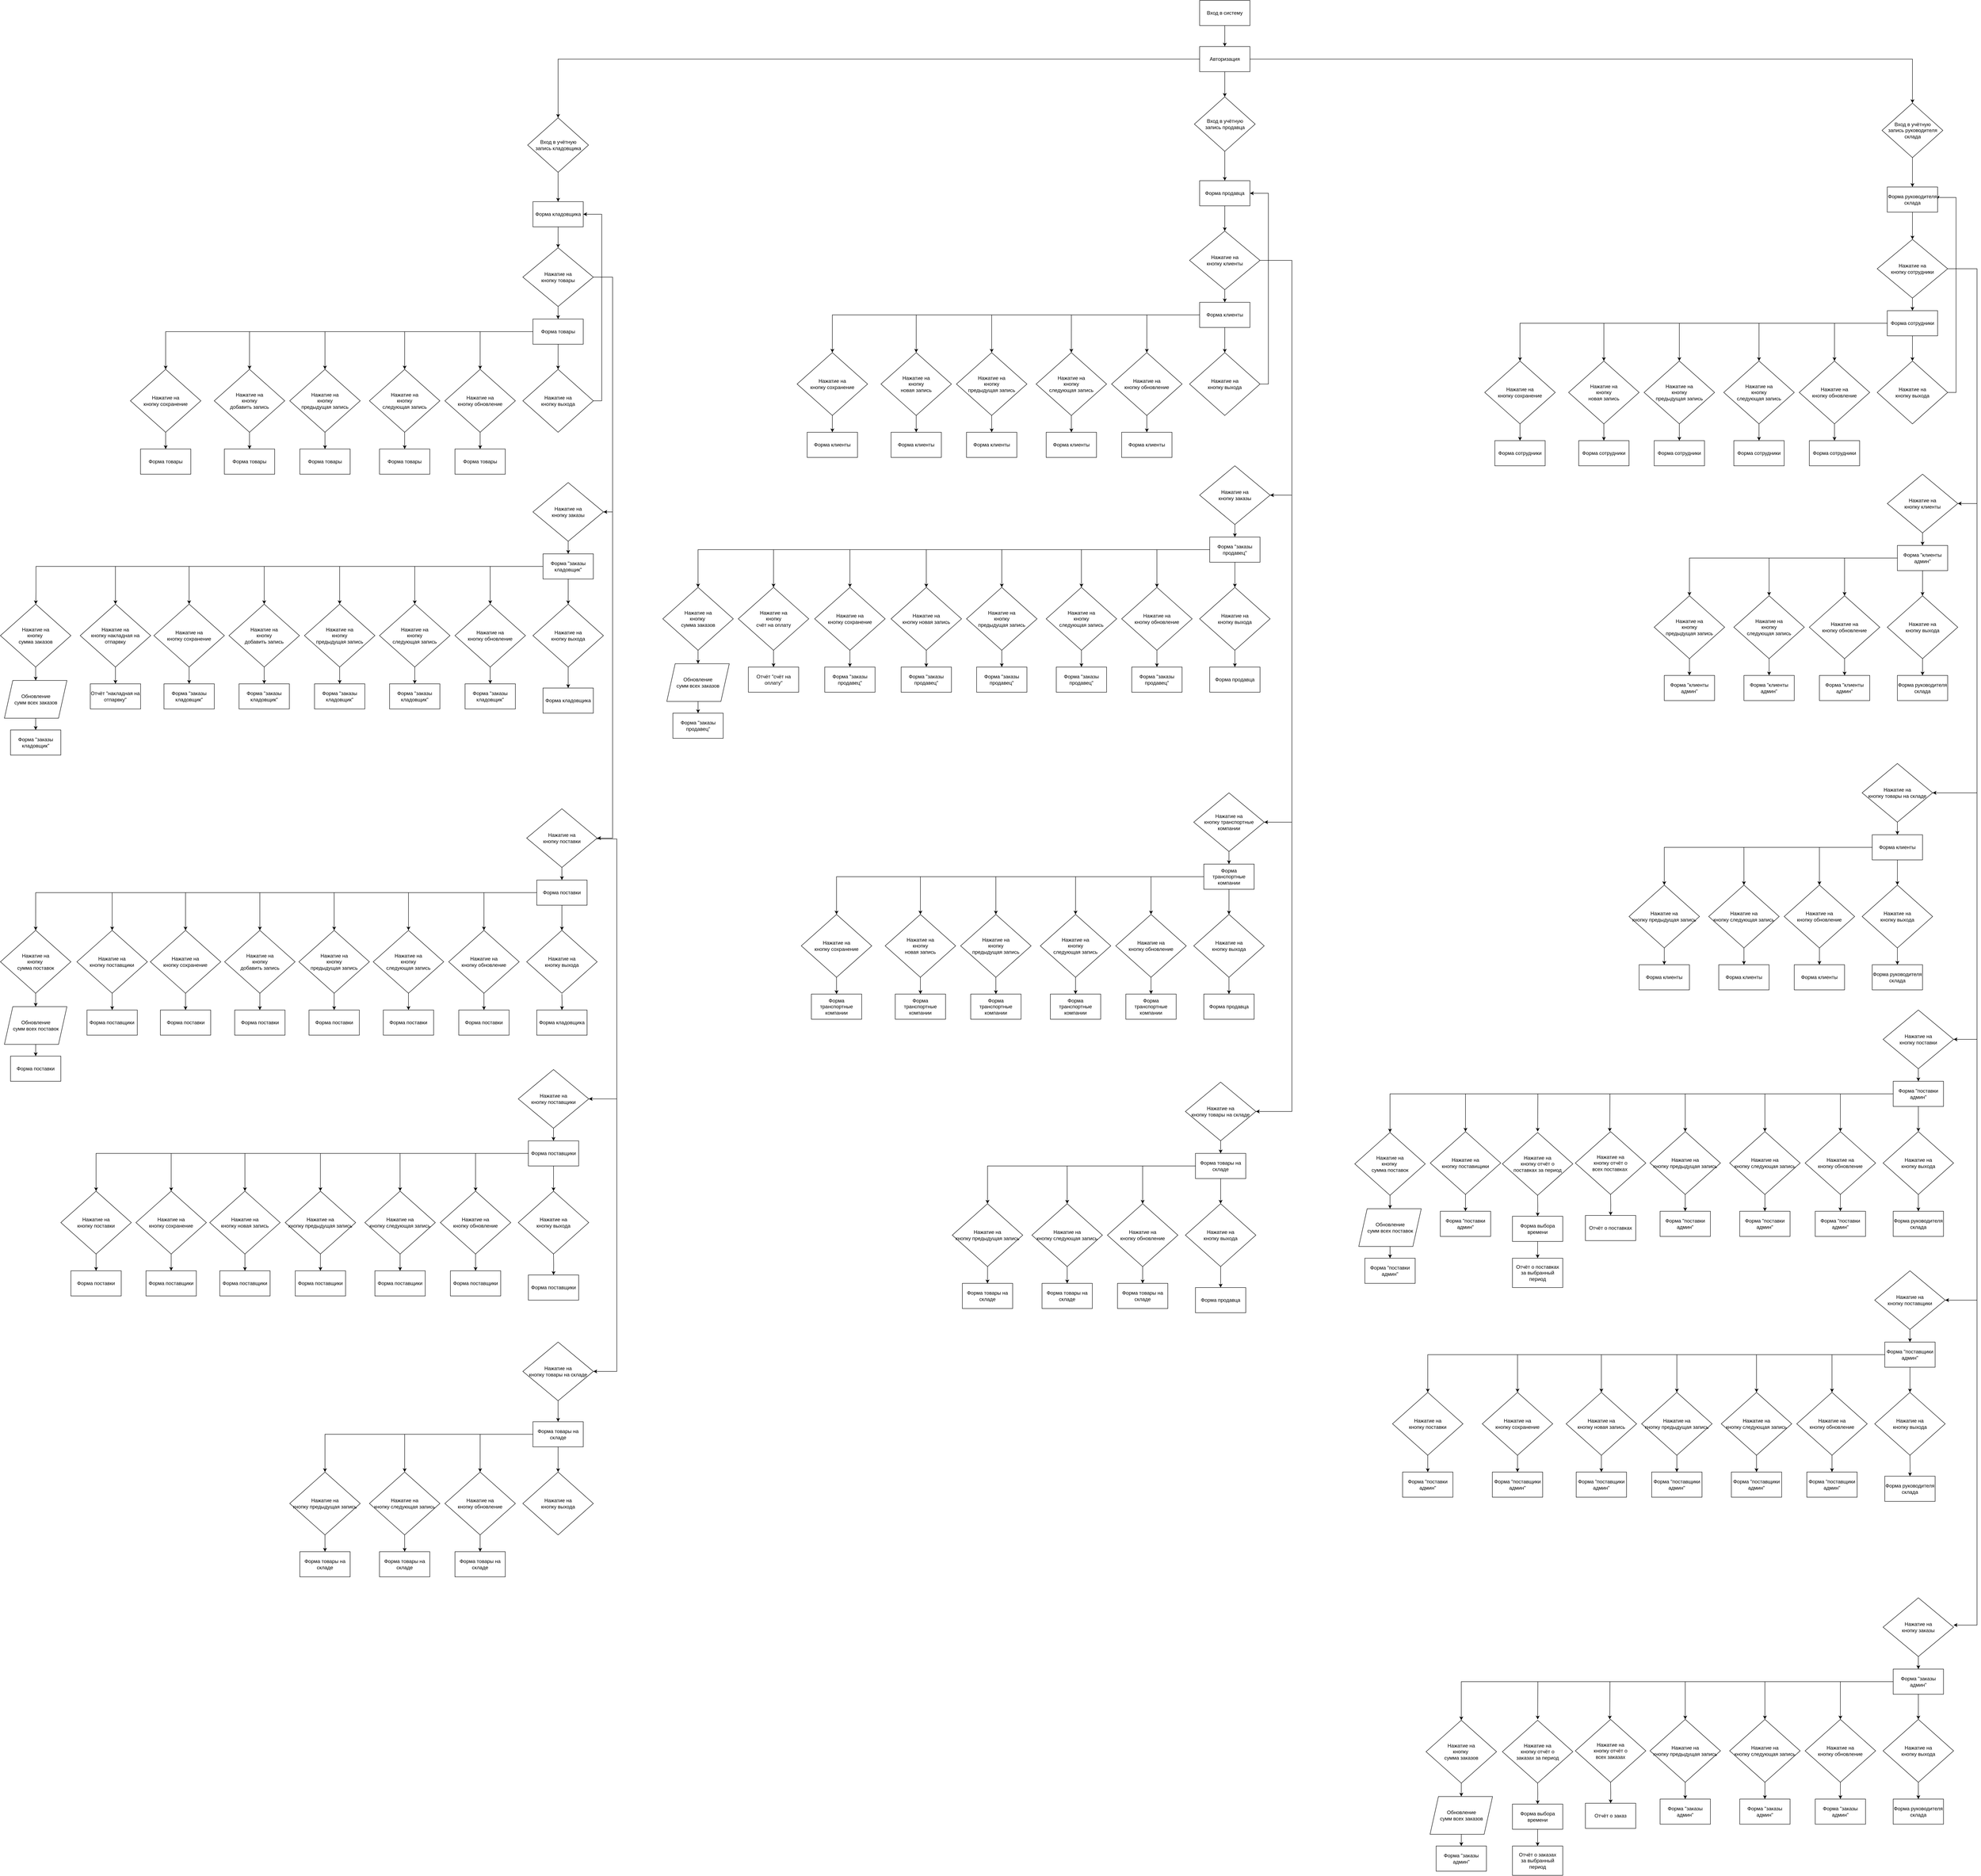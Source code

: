 <mxfile version="22.1.2" type="device">
  <diagram name="Страница — 1" id="_DNo_gzNqhJEbmBY6Lz8">
    <mxGraphModel dx="5974" dy="1014" grid="1" gridSize="10" guides="1" tooltips="1" connect="1" arrows="1" fold="1" page="1" pageScale="1" pageWidth="827" pageHeight="1169" math="0" shadow="0">
      <root>
        <mxCell id="0" />
        <mxCell id="1" parent="0" />
        <mxCell id="UUkjqAJF6h0YUMppI8oV-181" style="edgeStyle=orthogonalEdgeStyle;rounded=0;orthogonalLoop=1;jettySize=auto;html=1;entryX=1;entryY=0.5;entryDx=0;entryDy=0;" parent="1" target="UUkjqAJF6h0YUMppI8oV-208" edge="1">
          <mxGeometry relative="1" as="geometry">
            <mxPoint x="2118.06" y="1610" as="sourcePoint" />
            <Array as="points">
              <mxPoint x="2204" y="1610" />
              <mxPoint x="2204" y="2300" />
            </Array>
          </mxGeometry>
        </mxCell>
        <mxCell id="UUkjqAJF6h0YUMppI8oV-3" style="edgeStyle=orthogonalEdgeStyle;rounded=0;orthogonalLoop=1;jettySize=auto;html=1;entryX=0.5;entryY=0;entryDx=0;entryDy=0;" parent="1" source="UUkjqAJF6h0YUMppI8oV-1" target="UUkjqAJF6h0YUMppI8oV-2" edge="1">
          <mxGeometry relative="1" as="geometry" />
        </mxCell>
        <mxCell id="UUkjqAJF6h0YUMppI8oV-1" value="Вход в систему" style="rounded=0;whiteSpace=wrap;html=1;" parent="1" vertex="1">
          <mxGeometry x="350" y="410" width="120" height="60" as="geometry" />
        </mxCell>
        <mxCell id="UUkjqAJF6h0YUMppI8oV-5" value="" style="edgeStyle=orthogonalEdgeStyle;rounded=0;orthogonalLoop=1;jettySize=auto;html=1;" parent="1" source="UUkjqAJF6h0YUMppI8oV-2" target="UUkjqAJF6h0YUMppI8oV-4" edge="1">
          <mxGeometry relative="1" as="geometry" />
        </mxCell>
        <mxCell id="UUkjqAJF6h0YUMppI8oV-345" style="edgeStyle=orthogonalEdgeStyle;rounded=0;orthogonalLoop=1;jettySize=auto;html=1;entryX=0.5;entryY=0;entryDx=0;entryDy=0;" parent="1" source="UUkjqAJF6h0YUMppI8oV-2" target="UUkjqAJF6h0YUMppI8oV-337" edge="1">
          <mxGeometry relative="1" as="geometry" />
        </mxCell>
        <mxCell id="UUkjqAJF6h0YUMppI8oV-346" style="edgeStyle=orthogonalEdgeStyle;rounded=0;orthogonalLoop=1;jettySize=auto;html=1;entryX=0.5;entryY=0;entryDx=0;entryDy=0;" parent="1" source="UUkjqAJF6h0YUMppI8oV-2" target="UUkjqAJF6h0YUMppI8oV-342" edge="1">
          <mxGeometry relative="1" as="geometry" />
        </mxCell>
        <mxCell id="UUkjqAJF6h0YUMppI8oV-2" value="Авторизация" style="rounded=0;whiteSpace=wrap;html=1;" parent="1" vertex="1">
          <mxGeometry x="350" y="520" width="120" height="60" as="geometry" />
        </mxCell>
        <mxCell id="UUkjqAJF6h0YUMppI8oV-7" style="edgeStyle=orthogonalEdgeStyle;rounded=0;orthogonalLoop=1;jettySize=auto;html=1;" parent="1" source="UUkjqAJF6h0YUMppI8oV-4" target="UUkjqAJF6h0YUMppI8oV-6" edge="1">
          <mxGeometry relative="1" as="geometry" />
        </mxCell>
        <mxCell id="UUkjqAJF6h0YUMppI8oV-4" value="Вход в учётную &lt;br&gt;запись продавца" style="rhombus;whiteSpace=wrap;html=1;" parent="1" vertex="1">
          <mxGeometry x="337.5" y="640" width="145" height="130" as="geometry" />
        </mxCell>
        <mxCell id="UUkjqAJF6h0YUMppI8oV-11" value="" style="edgeStyle=orthogonalEdgeStyle;rounded=0;orthogonalLoop=1;jettySize=auto;html=1;" parent="1" source="UUkjqAJF6h0YUMppI8oV-6" target="UUkjqAJF6h0YUMppI8oV-8" edge="1">
          <mxGeometry relative="1" as="geometry" />
        </mxCell>
        <mxCell id="UUkjqAJF6h0YUMppI8oV-6" value="Форма продавца" style="rounded=0;whiteSpace=wrap;html=1;" parent="1" vertex="1">
          <mxGeometry x="350" y="840" width="120" height="60" as="geometry" />
        </mxCell>
        <mxCell id="UUkjqAJF6h0YUMppI8oV-10" value="" style="edgeStyle=orthogonalEdgeStyle;rounded=0;orthogonalLoop=1;jettySize=auto;html=1;" parent="1" source="UUkjqAJF6h0YUMppI8oV-8" target="UUkjqAJF6h0YUMppI8oV-9" edge="1">
          <mxGeometry relative="1" as="geometry" />
        </mxCell>
        <mxCell id="UUkjqAJF6h0YUMppI8oV-122" style="edgeStyle=orthogonalEdgeStyle;rounded=0;orthogonalLoop=1;jettySize=auto;html=1;entryX=1;entryY=0.5;entryDx=0;entryDy=0;" parent="1" source="UUkjqAJF6h0YUMppI8oV-8" target="UUkjqAJF6h0YUMppI8oV-39" edge="1">
          <mxGeometry relative="1" as="geometry">
            <Array as="points">
              <mxPoint x="570" y="1030" />
              <mxPoint x="570" y="1590" />
            </Array>
          </mxGeometry>
        </mxCell>
        <mxCell id="UUkjqAJF6h0YUMppI8oV-8" value="Нажатие на &lt;br&gt;кнопку клиенты" style="rhombus;whiteSpace=wrap;html=1;" parent="1" vertex="1">
          <mxGeometry x="325.94" y="960" width="168.12" height="140" as="geometry" />
        </mxCell>
        <mxCell id="UUkjqAJF6h0YUMppI8oV-16" value="" style="edgeStyle=orthogonalEdgeStyle;rounded=0;orthogonalLoop=1;jettySize=auto;html=1;" parent="1" source="UUkjqAJF6h0YUMppI8oV-9" target="UUkjqAJF6h0YUMppI8oV-14" edge="1">
          <mxGeometry relative="1" as="geometry" />
        </mxCell>
        <mxCell id="UUkjqAJF6h0YUMppI8oV-33" style="edgeStyle=orthogonalEdgeStyle;rounded=0;orthogonalLoop=1;jettySize=auto;html=1;entryX=0.5;entryY=0;entryDx=0;entryDy=0;" parent="1" source="UUkjqAJF6h0YUMppI8oV-9" target="UUkjqAJF6h0YUMppI8oV-18" edge="1">
          <mxGeometry relative="1" as="geometry" />
        </mxCell>
        <mxCell id="UUkjqAJF6h0YUMppI8oV-34" style="edgeStyle=orthogonalEdgeStyle;rounded=0;orthogonalLoop=1;jettySize=auto;html=1;entryX=0.5;entryY=0;entryDx=0;entryDy=0;" parent="1" source="UUkjqAJF6h0YUMppI8oV-9" target="UUkjqAJF6h0YUMppI8oV-24" edge="1">
          <mxGeometry relative="1" as="geometry" />
        </mxCell>
        <mxCell id="UUkjqAJF6h0YUMppI8oV-35" style="edgeStyle=orthogonalEdgeStyle;rounded=0;orthogonalLoop=1;jettySize=auto;html=1;" parent="1" source="UUkjqAJF6h0YUMppI8oV-9" target="UUkjqAJF6h0YUMppI8oV-21" edge="1">
          <mxGeometry relative="1" as="geometry" />
        </mxCell>
        <mxCell id="UUkjqAJF6h0YUMppI8oV-36" style="edgeStyle=orthogonalEdgeStyle;rounded=0;orthogonalLoop=1;jettySize=auto;html=1;entryX=0.5;entryY=0;entryDx=0;entryDy=0;" parent="1" source="UUkjqAJF6h0YUMppI8oV-9" target="UUkjqAJF6h0YUMppI8oV-28" edge="1">
          <mxGeometry relative="1" as="geometry" />
        </mxCell>
        <mxCell id="UUkjqAJF6h0YUMppI8oV-37" style="edgeStyle=orthogonalEdgeStyle;rounded=0;orthogonalLoop=1;jettySize=auto;html=1;" parent="1" source="UUkjqAJF6h0YUMppI8oV-9" target="UUkjqAJF6h0YUMppI8oV-31" edge="1">
          <mxGeometry relative="1" as="geometry" />
        </mxCell>
        <mxCell id="UUkjqAJF6h0YUMppI8oV-9" value="Форма клиенты" style="rounded=0;whiteSpace=wrap;html=1;" parent="1" vertex="1">
          <mxGeometry x="350" y="1130" width="120" height="60" as="geometry" />
        </mxCell>
        <mxCell id="UUkjqAJF6h0YUMppI8oV-13" value="" style="edgeStyle=orthogonalEdgeStyle;rounded=0;orthogonalLoop=1;jettySize=auto;html=1;entryX=1;entryY=0.5;entryDx=0;entryDy=0;" parent="1" source="UUkjqAJF6h0YUMppI8oV-14" target="UUkjqAJF6h0YUMppI8oV-6" edge="1">
          <mxGeometry relative="1" as="geometry">
            <mxPoint x="410" y="1440" as="targetPoint" />
            <Array as="points">
              <mxPoint x="514" y="1325" />
              <mxPoint x="514" y="870" />
            </Array>
          </mxGeometry>
        </mxCell>
        <mxCell id="UUkjqAJF6h0YUMppI8oV-14" value="Нажатие на &lt;br&gt;кнопку выхода" style="rhombus;whiteSpace=wrap;html=1;" parent="1" vertex="1">
          <mxGeometry x="325.94" y="1250" width="168.12" height="150" as="geometry" />
        </mxCell>
        <mxCell id="UUkjqAJF6h0YUMppI8oV-17" value="" style="edgeStyle=orthogonalEdgeStyle;rounded=0;orthogonalLoop=1;jettySize=auto;html=1;" parent="1" source="UUkjqAJF6h0YUMppI8oV-18" target="UUkjqAJF6h0YUMppI8oV-19" edge="1">
          <mxGeometry relative="1" as="geometry" />
        </mxCell>
        <mxCell id="UUkjqAJF6h0YUMppI8oV-18" value="Нажатие на &lt;br&gt;кнопку обновление" style="rhombus;whiteSpace=wrap;html=1;" parent="1" vertex="1">
          <mxGeometry x="140" y="1250" width="168.12" height="150" as="geometry" />
        </mxCell>
        <mxCell id="UUkjqAJF6h0YUMppI8oV-19" value="Форма клиенты" style="rounded=0;whiteSpace=wrap;html=1;" parent="1" vertex="1">
          <mxGeometry x="164.06" y="1440" width="120" height="60" as="geometry" />
        </mxCell>
        <mxCell id="UUkjqAJF6h0YUMppI8oV-20" value="" style="edgeStyle=orthogonalEdgeStyle;rounded=0;orthogonalLoop=1;jettySize=auto;html=1;" parent="1" source="UUkjqAJF6h0YUMppI8oV-21" target="UUkjqAJF6h0YUMppI8oV-22" edge="1">
          <mxGeometry relative="1" as="geometry" />
        </mxCell>
        <mxCell id="UUkjqAJF6h0YUMppI8oV-21" value="Нажатие на &lt;br&gt;кнопку &lt;br&gt;предыдущая запись" style="rhombus;whiteSpace=wrap;html=1;" parent="1" vertex="1">
          <mxGeometry x="-230" y="1250" width="168.12" height="150" as="geometry" />
        </mxCell>
        <mxCell id="UUkjqAJF6h0YUMppI8oV-22" value="Форма клиенты" style="rounded=0;whiteSpace=wrap;html=1;" parent="1" vertex="1">
          <mxGeometry x="-205.94" y="1440" width="120" height="60" as="geometry" />
        </mxCell>
        <mxCell id="UUkjqAJF6h0YUMppI8oV-23" value="" style="edgeStyle=orthogonalEdgeStyle;rounded=0;orthogonalLoop=1;jettySize=auto;html=1;" parent="1" source="UUkjqAJF6h0YUMppI8oV-24" target="UUkjqAJF6h0YUMppI8oV-25" edge="1">
          <mxGeometry relative="1" as="geometry" />
        </mxCell>
        <mxCell id="UUkjqAJF6h0YUMppI8oV-24" value="Нажатие на &lt;br&gt;кнопку &lt;br&gt;следующая запись" style="rhombus;whiteSpace=wrap;html=1;" parent="1" vertex="1">
          <mxGeometry x="-40" y="1250" width="168.12" height="150" as="geometry" />
        </mxCell>
        <mxCell id="UUkjqAJF6h0YUMppI8oV-25" value="Форма клиенты" style="rounded=0;whiteSpace=wrap;html=1;" parent="1" vertex="1">
          <mxGeometry x="-15.94" y="1440" width="120" height="60" as="geometry" />
        </mxCell>
        <mxCell id="UUkjqAJF6h0YUMppI8oV-27" value="" style="edgeStyle=orthogonalEdgeStyle;rounded=0;orthogonalLoop=1;jettySize=auto;html=1;" parent="1" source="UUkjqAJF6h0YUMppI8oV-28" target="UUkjqAJF6h0YUMppI8oV-29" edge="1">
          <mxGeometry relative="1" as="geometry" />
        </mxCell>
        <mxCell id="UUkjqAJF6h0YUMppI8oV-28" value="Нажатие на &lt;br&gt;кнопку &lt;br&gt;новая запись" style="rhombus;whiteSpace=wrap;html=1;" parent="1" vertex="1">
          <mxGeometry x="-410" y="1250" width="168.12" height="150" as="geometry" />
        </mxCell>
        <mxCell id="UUkjqAJF6h0YUMppI8oV-29" value="Форма клиенты" style="rounded=0;whiteSpace=wrap;html=1;" parent="1" vertex="1">
          <mxGeometry x="-385.94" y="1440" width="120" height="60" as="geometry" />
        </mxCell>
        <mxCell id="UUkjqAJF6h0YUMppI8oV-30" value="" style="edgeStyle=orthogonalEdgeStyle;rounded=0;orthogonalLoop=1;jettySize=auto;html=1;" parent="1" source="UUkjqAJF6h0YUMppI8oV-31" target="UUkjqAJF6h0YUMppI8oV-32" edge="1">
          <mxGeometry relative="1" as="geometry" />
        </mxCell>
        <mxCell id="UUkjqAJF6h0YUMppI8oV-31" value="Нажатие на &lt;br&gt;кнопку сохранение" style="rhombus;whiteSpace=wrap;html=1;" parent="1" vertex="1">
          <mxGeometry x="-610" y="1250" width="168.12" height="150" as="geometry" />
        </mxCell>
        <mxCell id="UUkjqAJF6h0YUMppI8oV-32" value="Форма клиенты" style="rounded=0;whiteSpace=wrap;html=1;" parent="1" vertex="1">
          <mxGeometry x="-585.94" y="1440" width="120" height="60" as="geometry" />
        </mxCell>
        <mxCell id="UUkjqAJF6h0YUMppI8oV-38" value="" style="edgeStyle=orthogonalEdgeStyle;rounded=0;orthogonalLoop=1;jettySize=auto;html=1;" parent="1" source="UUkjqAJF6h0YUMppI8oV-39" target="UUkjqAJF6h0YUMppI8oV-46" edge="1">
          <mxGeometry relative="1" as="geometry" />
        </mxCell>
        <mxCell id="UUkjqAJF6h0YUMppI8oV-123" style="edgeStyle=orthogonalEdgeStyle;rounded=0;orthogonalLoop=1;jettySize=auto;html=1;entryX=1;entryY=0.5;entryDx=0;entryDy=0;" parent="1" source="UUkjqAJF6h0YUMppI8oV-39" target="UUkjqAJF6h0YUMppI8oV-66" edge="1">
          <mxGeometry relative="1" as="geometry">
            <Array as="points">
              <mxPoint x="570" y="1590" />
              <mxPoint x="570" y="2370" />
            </Array>
          </mxGeometry>
        </mxCell>
        <mxCell id="UUkjqAJF6h0YUMppI8oV-39" value="Нажатие на &lt;br&gt;кнопку заказы" style="rhombus;whiteSpace=wrap;html=1;" parent="1" vertex="1">
          <mxGeometry x="350" y="1520" width="168.12" height="140" as="geometry" />
        </mxCell>
        <mxCell id="UUkjqAJF6h0YUMppI8oV-40" value="" style="edgeStyle=orthogonalEdgeStyle;rounded=0;orthogonalLoop=1;jettySize=auto;html=1;" parent="1" source="UUkjqAJF6h0YUMppI8oV-46" target="UUkjqAJF6h0YUMppI8oV-48" edge="1">
          <mxGeometry relative="1" as="geometry" />
        </mxCell>
        <mxCell id="UUkjqAJF6h0YUMppI8oV-41" style="edgeStyle=orthogonalEdgeStyle;rounded=0;orthogonalLoop=1;jettySize=auto;html=1;entryX=0.5;entryY=0;entryDx=0;entryDy=0;" parent="1" source="UUkjqAJF6h0YUMppI8oV-46" target="UUkjqAJF6h0YUMppI8oV-50" edge="1">
          <mxGeometry relative="1" as="geometry" />
        </mxCell>
        <mxCell id="UUkjqAJF6h0YUMppI8oV-42" style="edgeStyle=orthogonalEdgeStyle;rounded=0;orthogonalLoop=1;jettySize=auto;html=1;entryX=0.5;entryY=0;entryDx=0;entryDy=0;" parent="1" source="UUkjqAJF6h0YUMppI8oV-46" target="UUkjqAJF6h0YUMppI8oV-56" edge="1">
          <mxGeometry relative="1" as="geometry" />
        </mxCell>
        <mxCell id="UUkjqAJF6h0YUMppI8oV-43" style="edgeStyle=orthogonalEdgeStyle;rounded=0;orthogonalLoop=1;jettySize=auto;html=1;" parent="1" source="UUkjqAJF6h0YUMppI8oV-46" target="UUkjqAJF6h0YUMppI8oV-53" edge="1">
          <mxGeometry relative="1" as="geometry" />
        </mxCell>
        <mxCell id="UUkjqAJF6h0YUMppI8oV-44" style="edgeStyle=orthogonalEdgeStyle;rounded=0;orthogonalLoop=1;jettySize=auto;html=1;entryX=0.5;entryY=0;entryDx=0;entryDy=0;" parent="1" source="UUkjqAJF6h0YUMppI8oV-46" target="UUkjqAJF6h0YUMppI8oV-59" edge="1">
          <mxGeometry relative="1" as="geometry" />
        </mxCell>
        <mxCell id="UUkjqAJF6h0YUMppI8oV-45" style="edgeStyle=orthogonalEdgeStyle;rounded=0;orthogonalLoop=1;jettySize=auto;html=1;" parent="1" source="UUkjqAJF6h0YUMppI8oV-46" target="UUkjqAJF6h0YUMppI8oV-62" edge="1">
          <mxGeometry relative="1" as="geometry" />
        </mxCell>
        <mxCell id="UUkjqAJF6h0YUMppI8oV-120" style="edgeStyle=orthogonalEdgeStyle;rounded=0;orthogonalLoop=1;jettySize=auto;html=1;entryX=0.5;entryY=0;entryDx=0;entryDy=0;" parent="1" source="UUkjqAJF6h0YUMppI8oV-46" target="UUkjqAJF6h0YUMppI8oV-118" edge="1">
          <mxGeometry relative="1" as="geometry" />
        </mxCell>
        <mxCell id="ZEAHaVMP5pMbg0SDZ7RK-35" style="edgeStyle=orthogonalEdgeStyle;rounded=0;orthogonalLoop=1;jettySize=auto;html=1;" edge="1" parent="1" source="UUkjqAJF6h0YUMppI8oV-46" target="ZEAHaVMP5pMbg0SDZ7RK-31">
          <mxGeometry relative="1" as="geometry" />
        </mxCell>
        <mxCell id="UUkjqAJF6h0YUMppI8oV-46" value="Форма &quot;заказы продавец&quot;" style="rounded=0;whiteSpace=wrap;html=1;" parent="1" vertex="1">
          <mxGeometry x="374.06" y="1690" width="120" height="60" as="geometry" />
        </mxCell>
        <mxCell id="UUkjqAJF6h0YUMppI8oV-410" value="" style="edgeStyle=orthogonalEdgeStyle;rounded=0;orthogonalLoop=1;jettySize=auto;html=1;" parent="1" source="UUkjqAJF6h0YUMppI8oV-48" target="UUkjqAJF6h0YUMppI8oV-409" edge="1">
          <mxGeometry relative="1" as="geometry" />
        </mxCell>
        <mxCell id="UUkjqAJF6h0YUMppI8oV-48" value="Нажатие на &lt;br&gt;кнопку выхода" style="rhombus;whiteSpace=wrap;html=1;" parent="1" vertex="1">
          <mxGeometry x="350" y="1810" width="168.12" height="150" as="geometry" />
        </mxCell>
        <mxCell id="UUkjqAJF6h0YUMppI8oV-49" value="" style="edgeStyle=orthogonalEdgeStyle;rounded=0;orthogonalLoop=1;jettySize=auto;html=1;" parent="1" source="UUkjqAJF6h0YUMppI8oV-50" target="UUkjqAJF6h0YUMppI8oV-51" edge="1">
          <mxGeometry relative="1" as="geometry" />
        </mxCell>
        <mxCell id="UUkjqAJF6h0YUMppI8oV-50" value="Нажатие на &lt;br&gt;кнопку обновление" style="rhombus;whiteSpace=wrap;html=1;" parent="1" vertex="1">
          <mxGeometry x="164.06" y="1810" width="168.12" height="150" as="geometry" />
        </mxCell>
        <mxCell id="UUkjqAJF6h0YUMppI8oV-51" value="Форма &quot;заказы продавец&quot;" style="rounded=0;whiteSpace=wrap;html=1;" parent="1" vertex="1">
          <mxGeometry x="188.12" y="2000" width="120" height="60" as="geometry" />
        </mxCell>
        <mxCell id="UUkjqAJF6h0YUMppI8oV-52" value="" style="edgeStyle=orthogonalEdgeStyle;rounded=0;orthogonalLoop=1;jettySize=auto;html=1;" parent="1" source="UUkjqAJF6h0YUMppI8oV-53" target="UUkjqAJF6h0YUMppI8oV-54" edge="1">
          <mxGeometry relative="1" as="geometry" />
        </mxCell>
        <mxCell id="UUkjqAJF6h0YUMppI8oV-53" value="Нажатие на &lt;br&gt;кнопку &lt;br&gt;предыдущая запись" style="rhombus;whiteSpace=wrap;html=1;" parent="1" vertex="1">
          <mxGeometry x="-205.94" y="1810" width="168.12" height="150" as="geometry" />
        </mxCell>
        <mxCell id="UUkjqAJF6h0YUMppI8oV-54" value="Форма &quot;заказы продавец&quot;" style="rounded=0;whiteSpace=wrap;html=1;" parent="1" vertex="1">
          <mxGeometry x="-181.88" y="2000" width="120" height="60" as="geometry" />
        </mxCell>
        <mxCell id="UUkjqAJF6h0YUMppI8oV-55" value="" style="edgeStyle=orthogonalEdgeStyle;rounded=0;orthogonalLoop=1;jettySize=auto;html=1;" parent="1" source="UUkjqAJF6h0YUMppI8oV-56" target="UUkjqAJF6h0YUMppI8oV-57" edge="1">
          <mxGeometry relative="1" as="geometry" />
        </mxCell>
        <mxCell id="UUkjqAJF6h0YUMppI8oV-56" value="Нажатие на &lt;br&gt;кнопку &lt;br&gt;следующая запись" style="rhombus;whiteSpace=wrap;html=1;" parent="1" vertex="1">
          <mxGeometry x="-15.94" y="1810" width="168.12" height="150" as="geometry" />
        </mxCell>
        <mxCell id="UUkjqAJF6h0YUMppI8oV-57" value="Форма &quot;заказы продавец&quot;" style="rounded=0;whiteSpace=wrap;html=1;" parent="1" vertex="1">
          <mxGeometry x="8.12" y="2000" width="120" height="60" as="geometry" />
        </mxCell>
        <mxCell id="UUkjqAJF6h0YUMppI8oV-58" value="" style="edgeStyle=orthogonalEdgeStyle;rounded=0;orthogonalLoop=1;jettySize=auto;html=1;" parent="1" source="UUkjqAJF6h0YUMppI8oV-59" target="UUkjqAJF6h0YUMppI8oV-60" edge="1">
          <mxGeometry relative="1" as="geometry" />
        </mxCell>
        <mxCell id="UUkjqAJF6h0YUMppI8oV-59" value="Нажатие на &lt;br&gt;кнопку новая запись" style="rhombus;whiteSpace=wrap;html=1;" parent="1" vertex="1">
          <mxGeometry x="-385.94" y="1810" width="168.12" height="150" as="geometry" />
        </mxCell>
        <mxCell id="UUkjqAJF6h0YUMppI8oV-60" value="Форма &quot;заказы продавец&quot;" style="rounded=0;whiteSpace=wrap;html=1;" parent="1" vertex="1">
          <mxGeometry x="-361.88" y="2000" width="120" height="60" as="geometry" />
        </mxCell>
        <mxCell id="UUkjqAJF6h0YUMppI8oV-61" value="" style="edgeStyle=orthogonalEdgeStyle;rounded=0;orthogonalLoop=1;jettySize=auto;html=1;" parent="1" source="UUkjqAJF6h0YUMppI8oV-62" target="UUkjqAJF6h0YUMppI8oV-63" edge="1">
          <mxGeometry relative="1" as="geometry" />
        </mxCell>
        <mxCell id="UUkjqAJF6h0YUMppI8oV-62" value="Нажатие на &lt;br&gt;кнопку сохранение" style="rhombus;whiteSpace=wrap;html=1;" parent="1" vertex="1">
          <mxGeometry x="-568.12" y="1810" width="168.12" height="150" as="geometry" />
        </mxCell>
        <mxCell id="UUkjqAJF6h0YUMppI8oV-63" value="Форма &quot;заказы продавец&quot;" style="rounded=0;whiteSpace=wrap;html=1;" parent="1" vertex="1">
          <mxGeometry x="-544.06" y="2000" width="120" height="60" as="geometry" />
        </mxCell>
        <mxCell id="UUkjqAJF6h0YUMppI8oV-65" value="" style="edgeStyle=orthogonalEdgeStyle;rounded=0;orthogonalLoop=1;jettySize=auto;html=1;" parent="1" source="UUkjqAJF6h0YUMppI8oV-66" target="UUkjqAJF6h0YUMppI8oV-73" edge="1">
          <mxGeometry relative="1" as="geometry" />
        </mxCell>
        <mxCell id="UUkjqAJF6h0YUMppI8oV-124" style="edgeStyle=orthogonalEdgeStyle;rounded=0;orthogonalLoop=1;jettySize=auto;html=1;entryX=1;entryY=0.5;entryDx=0;entryDy=0;" parent="1" source="UUkjqAJF6h0YUMppI8oV-66" target="UUkjqAJF6h0YUMppI8oV-92" edge="1">
          <mxGeometry relative="1" as="geometry">
            <Array as="points">
              <mxPoint x="570" y="2370" />
              <mxPoint x="570" y="3060" />
            </Array>
          </mxGeometry>
        </mxCell>
        <mxCell id="UUkjqAJF6h0YUMppI8oV-66" value="Нажатие на &lt;br&gt;кнопку транспортные компании" style="rhombus;whiteSpace=wrap;html=1;" parent="1" vertex="1">
          <mxGeometry x="335.94" y="2300" width="168.12" height="140" as="geometry" />
        </mxCell>
        <mxCell id="UUkjqAJF6h0YUMppI8oV-67" value="" style="edgeStyle=orthogonalEdgeStyle;rounded=0;orthogonalLoop=1;jettySize=auto;html=1;" parent="1" source="UUkjqAJF6h0YUMppI8oV-73" target="UUkjqAJF6h0YUMppI8oV-75" edge="1">
          <mxGeometry relative="1" as="geometry" />
        </mxCell>
        <mxCell id="UUkjqAJF6h0YUMppI8oV-68" style="edgeStyle=orthogonalEdgeStyle;rounded=0;orthogonalLoop=1;jettySize=auto;html=1;entryX=0.5;entryY=0;entryDx=0;entryDy=0;" parent="1" source="UUkjqAJF6h0YUMppI8oV-73" target="UUkjqAJF6h0YUMppI8oV-77" edge="1">
          <mxGeometry relative="1" as="geometry" />
        </mxCell>
        <mxCell id="UUkjqAJF6h0YUMppI8oV-69" style="edgeStyle=orthogonalEdgeStyle;rounded=0;orthogonalLoop=1;jettySize=auto;html=1;entryX=0.5;entryY=0;entryDx=0;entryDy=0;" parent="1" source="UUkjqAJF6h0YUMppI8oV-73" target="UUkjqAJF6h0YUMppI8oV-83" edge="1">
          <mxGeometry relative="1" as="geometry" />
        </mxCell>
        <mxCell id="UUkjqAJF6h0YUMppI8oV-70" style="edgeStyle=orthogonalEdgeStyle;rounded=0;orthogonalLoop=1;jettySize=auto;html=1;" parent="1" source="UUkjqAJF6h0YUMppI8oV-73" target="UUkjqAJF6h0YUMppI8oV-80" edge="1">
          <mxGeometry relative="1" as="geometry" />
        </mxCell>
        <mxCell id="UUkjqAJF6h0YUMppI8oV-71" style="edgeStyle=orthogonalEdgeStyle;rounded=0;orthogonalLoop=1;jettySize=auto;html=1;entryX=0.5;entryY=0;entryDx=0;entryDy=0;" parent="1" source="UUkjqAJF6h0YUMppI8oV-73" target="UUkjqAJF6h0YUMppI8oV-86" edge="1">
          <mxGeometry relative="1" as="geometry" />
        </mxCell>
        <mxCell id="UUkjqAJF6h0YUMppI8oV-72" style="edgeStyle=orthogonalEdgeStyle;rounded=0;orthogonalLoop=1;jettySize=auto;html=1;" parent="1" source="UUkjqAJF6h0YUMppI8oV-73" target="UUkjqAJF6h0YUMppI8oV-89" edge="1">
          <mxGeometry relative="1" as="geometry" />
        </mxCell>
        <mxCell id="UUkjqAJF6h0YUMppI8oV-73" value="Форма транспортные компании" style="rounded=0;whiteSpace=wrap;html=1;" parent="1" vertex="1">
          <mxGeometry x="360" y="2470" width="120" height="60" as="geometry" />
        </mxCell>
        <mxCell id="UUkjqAJF6h0YUMppI8oV-413" value="" style="edgeStyle=orthogonalEdgeStyle;rounded=0;orthogonalLoop=1;jettySize=auto;html=1;" parent="1" source="UUkjqAJF6h0YUMppI8oV-75" target="UUkjqAJF6h0YUMppI8oV-411" edge="1">
          <mxGeometry relative="1" as="geometry" />
        </mxCell>
        <mxCell id="UUkjqAJF6h0YUMppI8oV-75" value="Нажатие на &lt;br&gt;кнопку выхода" style="rhombus;whiteSpace=wrap;html=1;" parent="1" vertex="1">
          <mxGeometry x="335.94" y="2590" width="168.12" height="150" as="geometry" />
        </mxCell>
        <mxCell id="UUkjqAJF6h0YUMppI8oV-76" value="" style="edgeStyle=orthogonalEdgeStyle;rounded=0;orthogonalLoop=1;jettySize=auto;html=1;" parent="1" source="UUkjqAJF6h0YUMppI8oV-77" target="UUkjqAJF6h0YUMppI8oV-78" edge="1">
          <mxGeometry relative="1" as="geometry" />
        </mxCell>
        <mxCell id="UUkjqAJF6h0YUMppI8oV-77" value="Нажатие на &lt;br&gt;кнопку обновление" style="rhombus;whiteSpace=wrap;html=1;" parent="1" vertex="1">
          <mxGeometry x="150" y="2590" width="168.12" height="150" as="geometry" />
        </mxCell>
        <mxCell id="UUkjqAJF6h0YUMppI8oV-78" value="Форма транспортные компании" style="rounded=0;whiteSpace=wrap;html=1;" parent="1" vertex="1">
          <mxGeometry x="174.06" y="2780" width="120" height="60" as="geometry" />
        </mxCell>
        <mxCell id="UUkjqAJF6h0YUMppI8oV-79" value="" style="edgeStyle=orthogonalEdgeStyle;rounded=0;orthogonalLoop=1;jettySize=auto;html=1;" parent="1" source="UUkjqAJF6h0YUMppI8oV-80" target="UUkjqAJF6h0YUMppI8oV-81" edge="1">
          <mxGeometry relative="1" as="geometry" />
        </mxCell>
        <mxCell id="UUkjqAJF6h0YUMppI8oV-80" value="Нажатие на &lt;br&gt;кнопку &lt;br&gt;предыдущая запись" style="rhombus;whiteSpace=wrap;html=1;" parent="1" vertex="1">
          <mxGeometry x="-220" y="2590" width="168.12" height="150" as="geometry" />
        </mxCell>
        <mxCell id="UUkjqAJF6h0YUMppI8oV-81" value="Форма транспортные компании" style="rounded=0;whiteSpace=wrap;html=1;" parent="1" vertex="1">
          <mxGeometry x="-195.94" y="2780" width="120" height="60" as="geometry" />
        </mxCell>
        <mxCell id="UUkjqAJF6h0YUMppI8oV-82" value="" style="edgeStyle=orthogonalEdgeStyle;rounded=0;orthogonalLoop=1;jettySize=auto;html=1;" parent="1" source="UUkjqAJF6h0YUMppI8oV-83" target="UUkjqAJF6h0YUMppI8oV-84" edge="1">
          <mxGeometry relative="1" as="geometry" />
        </mxCell>
        <mxCell id="UUkjqAJF6h0YUMppI8oV-83" value="Нажатие на &lt;br&gt;кнопку &lt;br&gt;следующая запись" style="rhombus;whiteSpace=wrap;html=1;" parent="1" vertex="1">
          <mxGeometry x="-30" y="2590" width="168.12" height="150" as="geometry" />
        </mxCell>
        <mxCell id="UUkjqAJF6h0YUMppI8oV-84" value="Форма транспортные компании" style="rounded=0;whiteSpace=wrap;html=1;" parent="1" vertex="1">
          <mxGeometry x="-5.94" y="2780" width="120" height="60" as="geometry" />
        </mxCell>
        <mxCell id="UUkjqAJF6h0YUMppI8oV-85" value="" style="edgeStyle=orthogonalEdgeStyle;rounded=0;orthogonalLoop=1;jettySize=auto;html=1;" parent="1" source="UUkjqAJF6h0YUMppI8oV-86" target="UUkjqAJF6h0YUMppI8oV-87" edge="1">
          <mxGeometry relative="1" as="geometry" />
        </mxCell>
        <mxCell id="UUkjqAJF6h0YUMppI8oV-86" value="Нажатие на &lt;br&gt;кнопку &lt;br&gt;новая запись" style="rhombus;whiteSpace=wrap;html=1;" parent="1" vertex="1">
          <mxGeometry x="-400" y="2590" width="168.12" height="150" as="geometry" />
        </mxCell>
        <mxCell id="UUkjqAJF6h0YUMppI8oV-87" value="Форма транспортные компании" style="rounded=0;whiteSpace=wrap;html=1;" parent="1" vertex="1">
          <mxGeometry x="-375.94" y="2780" width="120" height="60" as="geometry" />
        </mxCell>
        <mxCell id="UUkjqAJF6h0YUMppI8oV-88" value="" style="edgeStyle=orthogonalEdgeStyle;rounded=0;orthogonalLoop=1;jettySize=auto;html=1;" parent="1" source="UUkjqAJF6h0YUMppI8oV-89" target="UUkjqAJF6h0YUMppI8oV-90" edge="1">
          <mxGeometry relative="1" as="geometry" />
        </mxCell>
        <mxCell id="UUkjqAJF6h0YUMppI8oV-89" value="Нажатие на &lt;br&gt;кнопку сохранение" style="rhombus;whiteSpace=wrap;html=1;" parent="1" vertex="1">
          <mxGeometry x="-600" y="2590" width="168.12" height="150" as="geometry" />
        </mxCell>
        <mxCell id="UUkjqAJF6h0YUMppI8oV-90" value="Форма транспортные компании" style="rounded=0;whiteSpace=wrap;html=1;" parent="1" vertex="1">
          <mxGeometry x="-575.94" y="2780" width="120" height="60" as="geometry" />
        </mxCell>
        <mxCell id="UUkjqAJF6h0YUMppI8oV-91" value="" style="edgeStyle=orthogonalEdgeStyle;rounded=0;orthogonalLoop=1;jettySize=auto;html=1;" parent="1" source="UUkjqAJF6h0YUMppI8oV-92" target="UUkjqAJF6h0YUMppI8oV-99" edge="1">
          <mxGeometry relative="1" as="geometry" />
        </mxCell>
        <mxCell id="UUkjqAJF6h0YUMppI8oV-92" value="Нажатие на &lt;br&gt;кнопку товары на складе" style="rhombus;whiteSpace=wrap;html=1;" parent="1" vertex="1">
          <mxGeometry x="316" y="2990" width="168.12" height="140" as="geometry" />
        </mxCell>
        <mxCell id="UUkjqAJF6h0YUMppI8oV-93" value="" style="edgeStyle=orthogonalEdgeStyle;rounded=0;orthogonalLoop=1;jettySize=auto;html=1;" parent="1" source="UUkjqAJF6h0YUMppI8oV-99" target="UUkjqAJF6h0YUMppI8oV-101" edge="1">
          <mxGeometry relative="1" as="geometry" />
        </mxCell>
        <mxCell id="UUkjqAJF6h0YUMppI8oV-94" style="edgeStyle=orthogonalEdgeStyle;rounded=0;orthogonalLoop=1;jettySize=auto;html=1;entryX=0.5;entryY=0;entryDx=0;entryDy=0;" parent="1" source="UUkjqAJF6h0YUMppI8oV-99" target="UUkjqAJF6h0YUMppI8oV-103" edge="1">
          <mxGeometry relative="1" as="geometry" />
        </mxCell>
        <mxCell id="UUkjqAJF6h0YUMppI8oV-95" style="edgeStyle=orthogonalEdgeStyle;rounded=0;orthogonalLoop=1;jettySize=auto;html=1;entryX=0.5;entryY=0;entryDx=0;entryDy=0;" parent="1" source="UUkjqAJF6h0YUMppI8oV-99" target="UUkjqAJF6h0YUMppI8oV-109" edge="1">
          <mxGeometry relative="1" as="geometry" />
        </mxCell>
        <mxCell id="UUkjqAJF6h0YUMppI8oV-96" style="edgeStyle=orthogonalEdgeStyle;rounded=0;orthogonalLoop=1;jettySize=auto;html=1;" parent="1" source="UUkjqAJF6h0YUMppI8oV-99" target="UUkjqAJF6h0YUMppI8oV-106" edge="1">
          <mxGeometry relative="1" as="geometry" />
        </mxCell>
        <mxCell id="UUkjqAJF6h0YUMppI8oV-99" value="Форма&amp;nbsp;товары на складе" style="rounded=0;whiteSpace=wrap;html=1;" parent="1" vertex="1">
          <mxGeometry x="340.06" y="3160" width="120" height="60" as="geometry" />
        </mxCell>
        <mxCell id="UUkjqAJF6h0YUMppI8oV-415" value="" style="edgeStyle=orthogonalEdgeStyle;rounded=0;orthogonalLoop=1;jettySize=auto;html=1;" parent="1" source="UUkjqAJF6h0YUMppI8oV-101" target="UUkjqAJF6h0YUMppI8oV-414" edge="1">
          <mxGeometry relative="1" as="geometry" />
        </mxCell>
        <mxCell id="UUkjqAJF6h0YUMppI8oV-101" value="Нажатие на &lt;br&gt;кнопку выхода" style="rhombus;whiteSpace=wrap;html=1;" parent="1" vertex="1">
          <mxGeometry x="316" y="3280" width="168.12" height="150" as="geometry" />
        </mxCell>
        <mxCell id="UUkjqAJF6h0YUMppI8oV-102" value="" style="edgeStyle=orthogonalEdgeStyle;rounded=0;orthogonalLoop=1;jettySize=auto;html=1;" parent="1" source="UUkjqAJF6h0YUMppI8oV-103" target="UUkjqAJF6h0YUMppI8oV-104" edge="1">
          <mxGeometry relative="1" as="geometry" />
        </mxCell>
        <mxCell id="UUkjqAJF6h0YUMppI8oV-103" value="Нажатие на &lt;br&gt;кнопку обновление" style="rhombus;whiteSpace=wrap;html=1;" parent="1" vertex="1">
          <mxGeometry x="130.06" y="3280" width="168.12" height="150" as="geometry" />
        </mxCell>
        <mxCell id="UUkjqAJF6h0YUMppI8oV-104" value="Форма&amp;nbsp;товары на складе" style="rounded=0;whiteSpace=wrap;html=1;" parent="1" vertex="1">
          <mxGeometry x="154.12" y="3470" width="120" height="60" as="geometry" />
        </mxCell>
        <mxCell id="UUkjqAJF6h0YUMppI8oV-105" value="" style="edgeStyle=orthogonalEdgeStyle;rounded=0;orthogonalLoop=1;jettySize=auto;html=1;" parent="1" source="UUkjqAJF6h0YUMppI8oV-106" target="UUkjqAJF6h0YUMppI8oV-107" edge="1">
          <mxGeometry relative="1" as="geometry" />
        </mxCell>
        <mxCell id="UUkjqAJF6h0YUMppI8oV-106" value="Нажатие на &lt;br&gt;кнопку предыдущая запись" style="rhombus;whiteSpace=wrap;html=1;" parent="1" vertex="1">
          <mxGeometry x="-239.94" y="3280" width="168.12" height="150" as="geometry" />
        </mxCell>
        <mxCell id="UUkjqAJF6h0YUMppI8oV-107" value="Форма&amp;nbsp;товары на складе" style="rounded=0;whiteSpace=wrap;html=1;" parent="1" vertex="1">
          <mxGeometry x="-215.88" y="3470" width="120" height="60" as="geometry" />
        </mxCell>
        <mxCell id="UUkjqAJF6h0YUMppI8oV-108" value="" style="edgeStyle=orthogonalEdgeStyle;rounded=0;orthogonalLoop=1;jettySize=auto;html=1;" parent="1" source="UUkjqAJF6h0YUMppI8oV-109" target="UUkjqAJF6h0YUMppI8oV-110" edge="1">
          <mxGeometry relative="1" as="geometry" />
        </mxCell>
        <mxCell id="UUkjqAJF6h0YUMppI8oV-109" value="Нажатие на &lt;br&gt;кнопку следующая запись" style="rhombus;whiteSpace=wrap;html=1;" parent="1" vertex="1">
          <mxGeometry x="-49.94" y="3280" width="168.12" height="150" as="geometry" />
        </mxCell>
        <mxCell id="UUkjqAJF6h0YUMppI8oV-110" value="Форма&amp;nbsp;товары на складе" style="rounded=0;whiteSpace=wrap;html=1;" parent="1" vertex="1">
          <mxGeometry x="-25.88" y="3470" width="120" height="60" as="geometry" />
        </mxCell>
        <mxCell id="UUkjqAJF6h0YUMppI8oV-117" value="" style="edgeStyle=orthogonalEdgeStyle;rounded=0;orthogonalLoop=1;jettySize=auto;html=1;" parent="1" source="UUkjqAJF6h0YUMppI8oV-118" target="UUkjqAJF6h0YUMppI8oV-119" edge="1">
          <mxGeometry relative="1" as="geometry" />
        </mxCell>
        <mxCell id="UUkjqAJF6h0YUMppI8oV-118" value="Нажатие на &lt;br&gt;кнопку &lt;br&gt;счёт на оплату" style="rhombus;whiteSpace=wrap;html=1;" parent="1" vertex="1">
          <mxGeometry x="-750.3" y="1810" width="168.12" height="150" as="geometry" />
        </mxCell>
        <mxCell id="UUkjqAJF6h0YUMppI8oV-119" value="Отчёт &quot;счёт на оплату&quot;" style="rounded=0;whiteSpace=wrap;html=1;" parent="1" vertex="1">
          <mxGeometry x="-726.24" y="2000" width="120" height="60" as="geometry" />
        </mxCell>
        <mxCell id="UUkjqAJF6h0YUMppI8oV-125" value="" style="edgeStyle=orthogonalEdgeStyle;rounded=0;orthogonalLoop=1;jettySize=auto;html=1;" parent="1" source="UUkjqAJF6h0YUMppI8oV-127" target="UUkjqAJF6h0YUMppI8oV-134" edge="1">
          <mxGeometry relative="1" as="geometry" />
        </mxCell>
        <mxCell id="UUkjqAJF6h0YUMppI8oV-126" style="edgeStyle=orthogonalEdgeStyle;rounded=0;orthogonalLoop=1;jettySize=auto;html=1;entryX=1;entryY=0.5;entryDx=0;entryDy=0;" parent="1" source="UUkjqAJF6h0YUMppI8oV-127" target="UUkjqAJF6h0YUMppI8oV-154" edge="1">
          <mxGeometry relative="1" as="geometry">
            <Array as="points">
              <mxPoint x="2204" y="1050" />
              <mxPoint x="2204" y="1610" />
            </Array>
          </mxGeometry>
        </mxCell>
        <mxCell id="UUkjqAJF6h0YUMppI8oV-127" value="Нажатие на &lt;br&gt;кнопку сотрудники" style="rhombus;whiteSpace=wrap;html=1;" parent="1" vertex="1">
          <mxGeometry x="1965.94" y="980" width="168.12" height="140" as="geometry" />
        </mxCell>
        <mxCell id="UUkjqAJF6h0YUMppI8oV-128" value="" style="edgeStyle=orthogonalEdgeStyle;rounded=0;orthogonalLoop=1;jettySize=auto;html=1;" parent="1" source="UUkjqAJF6h0YUMppI8oV-134" target="UUkjqAJF6h0YUMppI8oV-136" edge="1">
          <mxGeometry relative="1" as="geometry" />
        </mxCell>
        <mxCell id="UUkjqAJF6h0YUMppI8oV-129" style="edgeStyle=orthogonalEdgeStyle;rounded=0;orthogonalLoop=1;jettySize=auto;html=1;entryX=0.5;entryY=0;entryDx=0;entryDy=0;" parent="1" source="UUkjqAJF6h0YUMppI8oV-134" target="UUkjqAJF6h0YUMppI8oV-138" edge="1">
          <mxGeometry relative="1" as="geometry" />
        </mxCell>
        <mxCell id="UUkjqAJF6h0YUMppI8oV-130" style="edgeStyle=orthogonalEdgeStyle;rounded=0;orthogonalLoop=1;jettySize=auto;html=1;entryX=0.5;entryY=0;entryDx=0;entryDy=0;" parent="1" source="UUkjqAJF6h0YUMppI8oV-134" target="UUkjqAJF6h0YUMppI8oV-144" edge="1">
          <mxGeometry relative="1" as="geometry" />
        </mxCell>
        <mxCell id="UUkjqAJF6h0YUMppI8oV-131" style="edgeStyle=orthogonalEdgeStyle;rounded=0;orthogonalLoop=1;jettySize=auto;html=1;" parent="1" source="UUkjqAJF6h0YUMppI8oV-134" target="UUkjqAJF6h0YUMppI8oV-141" edge="1">
          <mxGeometry relative="1" as="geometry" />
        </mxCell>
        <mxCell id="UUkjqAJF6h0YUMppI8oV-132" style="edgeStyle=orthogonalEdgeStyle;rounded=0;orthogonalLoop=1;jettySize=auto;html=1;entryX=0.5;entryY=0;entryDx=0;entryDy=0;" parent="1" source="UUkjqAJF6h0YUMppI8oV-134" target="UUkjqAJF6h0YUMppI8oV-147" edge="1">
          <mxGeometry relative="1" as="geometry" />
        </mxCell>
        <mxCell id="UUkjqAJF6h0YUMppI8oV-133" style="edgeStyle=orthogonalEdgeStyle;rounded=0;orthogonalLoop=1;jettySize=auto;html=1;" parent="1" source="UUkjqAJF6h0YUMppI8oV-134" target="UUkjqAJF6h0YUMppI8oV-150" edge="1">
          <mxGeometry relative="1" as="geometry" />
        </mxCell>
        <mxCell id="UUkjqAJF6h0YUMppI8oV-134" value="Форма сотрудники" style="rounded=0;whiteSpace=wrap;html=1;" parent="1" vertex="1">
          <mxGeometry x="1990" y="1150" width="120" height="60" as="geometry" />
        </mxCell>
        <mxCell id="UUkjqAJF6h0YUMppI8oV-135" value="" style="edgeStyle=orthogonalEdgeStyle;rounded=0;orthogonalLoop=1;jettySize=auto;html=1;entryX=1;entryY=0.5;entryDx=0;entryDy=0;" parent="1" source="UUkjqAJF6h0YUMppI8oV-136" target="UUkjqAJF6h0YUMppI8oV-343" edge="1">
          <mxGeometry relative="1" as="geometry">
            <mxPoint x="2050" y="1460" as="targetPoint" />
            <Array as="points">
              <mxPoint x="2154" y="1345" />
              <mxPoint x="2154" y="880" />
              <mxPoint x="2110" y="880" />
            </Array>
          </mxGeometry>
        </mxCell>
        <mxCell id="UUkjqAJF6h0YUMppI8oV-136" value="Нажатие на &lt;br&gt;кнопку выхода" style="rhombus;whiteSpace=wrap;html=1;" parent="1" vertex="1">
          <mxGeometry x="1965.94" y="1270" width="168.12" height="150" as="geometry" />
        </mxCell>
        <mxCell id="UUkjqAJF6h0YUMppI8oV-137" value="" style="edgeStyle=orthogonalEdgeStyle;rounded=0;orthogonalLoop=1;jettySize=auto;html=1;" parent="1" source="UUkjqAJF6h0YUMppI8oV-138" target="UUkjqAJF6h0YUMppI8oV-139" edge="1">
          <mxGeometry relative="1" as="geometry" />
        </mxCell>
        <mxCell id="UUkjqAJF6h0YUMppI8oV-138" value="Нажатие на &lt;br&gt;кнопку обновление" style="rhombus;whiteSpace=wrap;html=1;" parent="1" vertex="1">
          <mxGeometry x="1780" y="1270" width="168.12" height="150" as="geometry" />
        </mxCell>
        <mxCell id="UUkjqAJF6h0YUMppI8oV-139" value="Форма сотрудники" style="rounded=0;whiteSpace=wrap;html=1;" parent="1" vertex="1">
          <mxGeometry x="1804.06" y="1460" width="120" height="60" as="geometry" />
        </mxCell>
        <mxCell id="UUkjqAJF6h0YUMppI8oV-140" value="" style="edgeStyle=orthogonalEdgeStyle;rounded=0;orthogonalLoop=1;jettySize=auto;html=1;" parent="1" source="UUkjqAJF6h0YUMppI8oV-141" target="UUkjqAJF6h0YUMppI8oV-142" edge="1">
          <mxGeometry relative="1" as="geometry" />
        </mxCell>
        <mxCell id="UUkjqAJF6h0YUMppI8oV-141" value="Нажатие на &lt;br&gt;кнопку &lt;br&gt;предыдущая запись" style="rhombus;whiteSpace=wrap;html=1;" parent="1" vertex="1">
          <mxGeometry x="1410" y="1270" width="168.12" height="150" as="geometry" />
        </mxCell>
        <mxCell id="UUkjqAJF6h0YUMppI8oV-142" value="Форма сотрудники" style="rounded=0;whiteSpace=wrap;html=1;" parent="1" vertex="1">
          <mxGeometry x="1434.06" y="1460" width="120" height="60" as="geometry" />
        </mxCell>
        <mxCell id="UUkjqAJF6h0YUMppI8oV-143" value="" style="edgeStyle=orthogonalEdgeStyle;rounded=0;orthogonalLoop=1;jettySize=auto;html=1;" parent="1" source="UUkjqAJF6h0YUMppI8oV-144" target="UUkjqAJF6h0YUMppI8oV-145" edge="1">
          <mxGeometry relative="1" as="geometry" />
        </mxCell>
        <mxCell id="UUkjqAJF6h0YUMppI8oV-144" value="Нажатие на &lt;br&gt;кнопку &lt;br&gt;следующая запись" style="rhombus;whiteSpace=wrap;html=1;" parent="1" vertex="1">
          <mxGeometry x="1600" y="1270" width="168.12" height="150" as="geometry" />
        </mxCell>
        <mxCell id="UUkjqAJF6h0YUMppI8oV-145" value="Форма сотрудники" style="rounded=0;whiteSpace=wrap;html=1;" parent="1" vertex="1">
          <mxGeometry x="1624.06" y="1460" width="120" height="60" as="geometry" />
        </mxCell>
        <mxCell id="UUkjqAJF6h0YUMppI8oV-146" value="" style="edgeStyle=orthogonalEdgeStyle;rounded=0;orthogonalLoop=1;jettySize=auto;html=1;" parent="1" source="UUkjqAJF6h0YUMppI8oV-147" target="UUkjqAJF6h0YUMppI8oV-148" edge="1">
          <mxGeometry relative="1" as="geometry" />
        </mxCell>
        <mxCell id="UUkjqAJF6h0YUMppI8oV-147" value="Нажатие на &lt;br&gt;кнопку &lt;br&gt;новая запись" style="rhombus;whiteSpace=wrap;html=1;" parent="1" vertex="1">
          <mxGeometry x="1230" y="1270" width="168.12" height="150" as="geometry" />
        </mxCell>
        <mxCell id="UUkjqAJF6h0YUMppI8oV-148" value="Форма сотрудники" style="rounded=0;whiteSpace=wrap;html=1;" parent="1" vertex="1">
          <mxGeometry x="1254.06" y="1460" width="120" height="60" as="geometry" />
        </mxCell>
        <mxCell id="UUkjqAJF6h0YUMppI8oV-149" value="" style="edgeStyle=orthogonalEdgeStyle;rounded=0;orthogonalLoop=1;jettySize=auto;html=1;" parent="1" source="UUkjqAJF6h0YUMppI8oV-150" target="UUkjqAJF6h0YUMppI8oV-151" edge="1">
          <mxGeometry relative="1" as="geometry" />
        </mxCell>
        <mxCell id="UUkjqAJF6h0YUMppI8oV-150" value="Нажатие на &lt;br&gt;кнопку сохранение" style="rhombus;whiteSpace=wrap;html=1;" parent="1" vertex="1">
          <mxGeometry x="1030" y="1270" width="168.12" height="150" as="geometry" />
        </mxCell>
        <mxCell id="UUkjqAJF6h0YUMppI8oV-151" value="Форма сотрудники" style="rounded=0;whiteSpace=wrap;html=1;" parent="1" vertex="1">
          <mxGeometry x="1054.06" y="1460" width="120" height="60" as="geometry" />
        </mxCell>
        <mxCell id="UUkjqAJF6h0YUMppI8oV-152" value="" style="edgeStyle=orthogonalEdgeStyle;rounded=0;orthogonalLoop=1;jettySize=auto;html=1;" parent="1" source="UUkjqAJF6h0YUMppI8oV-154" target="UUkjqAJF6h0YUMppI8oV-162" edge="1">
          <mxGeometry relative="1" as="geometry" />
        </mxCell>
        <mxCell id="UUkjqAJF6h0YUMppI8oV-154" value="Нажатие на &lt;br&gt;кнопку клиенты" style="rhombus;whiteSpace=wrap;html=1;" parent="1" vertex="1">
          <mxGeometry x="1990" y="1540" width="168.12" height="140" as="geometry" />
        </mxCell>
        <mxCell id="UUkjqAJF6h0YUMppI8oV-155" value="" style="edgeStyle=orthogonalEdgeStyle;rounded=0;orthogonalLoop=1;jettySize=auto;html=1;" parent="1" source="UUkjqAJF6h0YUMppI8oV-162" target="UUkjqAJF6h0YUMppI8oV-164" edge="1">
          <mxGeometry relative="1" as="geometry" />
        </mxCell>
        <mxCell id="UUkjqAJF6h0YUMppI8oV-156" style="edgeStyle=orthogonalEdgeStyle;rounded=0;orthogonalLoop=1;jettySize=auto;html=1;entryX=0.5;entryY=0;entryDx=0;entryDy=0;" parent="1" source="UUkjqAJF6h0YUMppI8oV-162" target="UUkjqAJF6h0YUMppI8oV-166" edge="1">
          <mxGeometry relative="1" as="geometry" />
        </mxCell>
        <mxCell id="UUkjqAJF6h0YUMppI8oV-157" style="edgeStyle=orthogonalEdgeStyle;rounded=0;orthogonalLoop=1;jettySize=auto;html=1;entryX=0.5;entryY=0;entryDx=0;entryDy=0;" parent="1" source="UUkjqAJF6h0YUMppI8oV-162" target="UUkjqAJF6h0YUMppI8oV-172" edge="1">
          <mxGeometry relative="1" as="geometry" />
        </mxCell>
        <mxCell id="UUkjqAJF6h0YUMppI8oV-158" style="edgeStyle=orthogonalEdgeStyle;rounded=0;orthogonalLoop=1;jettySize=auto;html=1;" parent="1" source="UUkjqAJF6h0YUMppI8oV-162" target="UUkjqAJF6h0YUMppI8oV-169" edge="1">
          <mxGeometry relative="1" as="geometry" />
        </mxCell>
        <mxCell id="UUkjqAJF6h0YUMppI8oV-162" value="Форма &quot;клиенты админ&quot;" style="rounded=0;whiteSpace=wrap;html=1;" parent="1" vertex="1">
          <mxGeometry x="2014.06" y="1710" width="120" height="60" as="geometry" />
        </mxCell>
        <mxCell id="UUkjqAJF6h0YUMppI8oV-426" value="" style="edgeStyle=orthogonalEdgeStyle;rounded=0;orthogonalLoop=1;jettySize=auto;html=1;" parent="1" source="UUkjqAJF6h0YUMppI8oV-164" target="UUkjqAJF6h0YUMppI8oV-421" edge="1">
          <mxGeometry relative="1" as="geometry" />
        </mxCell>
        <mxCell id="UUkjqAJF6h0YUMppI8oV-164" value="Нажатие на &lt;br&gt;кнопку выхода" style="rhombus;whiteSpace=wrap;html=1;" parent="1" vertex="1">
          <mxGeometry x="1990" y="1830" width="168.12" height="150" as="geometry" />
        </mxCell>
        <mxCell id="UUkjqAJF6h0YUMppI8oV-165" value="" style="edgeStyle=orthogonalEdgeStyle;rounded=0;orthogonalLoop=1;jettySize=auto;html=1;" parent="1" source="UUkjqAJF6h0YUMppI8oV-166" target="UUkjqAJF6h0YUMppI8oV-167" edge="1">
          <mxGeometry relative="1" as="geometry" />
        </mxCell>
        <mxCell id="UUkjqAJF6h0YUMppI8oV-166" value="Нажатие на &lt;br&gt;кнопку обновление" style="rhombus;whiteSpace=wrap;html=1;" parent="1" vertex="1">
          <mxGeometry x="1804.06" y="1830" width="168.12" height="150" as="geometry" />
        </mxCell>
        <mxCell id="UUkjqAJF6h0YUMppI8oV-167" value="Форма &quot;клиенты админ&quot;" style="rounded=0;whiteSpace=wrap;html=1;" parent="1" vertex="1">
          <mxGeometry x="1828.12" y="2020" width="120" height="60" as="geometry" />
        </mxCell>
        <mxCell id="UUkjqAJF6h0YUMppI8oV-168" value="" style="edgeStyle=orthogonalEdgeStyle;rounded=0;orthogonalLoop=1;jettySize=auto;html=1;" parent="1" source="UUkjqAJF6h0YUMppI8oV-169" target="UUkjqAJF6h0YUMppI8oV-170" edge="1">
          <mxGeometry relative="1" as="geometry" />
        </mxCell>
        <mxCell id="UUkjqAJF6h0YUMppI8oV-169" value="Нажатие на &lt;br&gt;кнопку &lt;br&gt;предыдущая запись" style="rhombus;whiteSpace=wrap;html=1;" parent="1" vertex="1">
          <mxGeometry x="1434.06" y="1830" width="168.12" height="150" as="geometry" />
        </mxCell>
        <mxCell id="UUkjqAJF6h0YUMppI8oV-170" value="Форма &quot;клиенты админ&quot;" style="rounded=0;whiteSpace=wrap;html=1;" parent="1" vertex="1">
          <mxGeometry x="1458.12" y="2020" width="120" height="60" as="geometry" />
        </mxCell>
        <mxCell id="UUkjqAJF6h0YUMppI8oV-171" value="" style="edgeStyle=orthogonalEdgeStyle;rounded=0;orthogonalLoop=1;jettySize=auto;html=1;" parent="1" source="UUkjqAJF6h0YUMppI8oV-172" target="UUkjqAJF6h0YUMppI8oV-173" edge="1">
          <mxGeometry relative="1" as="geometry" />
        </mxCell>
        <mxCell id="UUkjqAJF6h0YUMppI8oV-172" value="Нажатие на &lt;br&gt;кнопку &lt;br&gt;следующая запись" style="rhombus;whiteSpace=wrap;html=1;" parent="1" vertex="1">
          <mxGeometry x="1624.06" y="1830" width="168.12" height="150" as="geometry" />
        </mxCell>
        <mxCell id="UUkjqAJF6h0YUMppI8oV-173" value="Форма &quot;клиенты админ&quot;" style="rounded=0;whiteSpace=wrap;html=1;" parent="1" vertex="1">
          <mxGeometry x="1648.12" y="2020" width="120" height="60" as="geometry" />
        </mxCell>
        <mxCell id="UUkjqAJF6h0YUMppI8oV-207" value="" style="edgeStyle=orthogonalEdgeStyle;rounded=0;orthogonalLoop=1;jettySize=auto;html=1;" parent="1" source="UUkjqAJF6h0YUMppI8oV-208" target="UUkjqAJF6h0YUMppI8oV-213" edge="1">
          <mxGeometry relative="1" as="geometry" />
        </mxCell>
        <mxCell id="UUkjqAJF6h0YUMppI8oV-490" style="edgeStyle=orthogonalEdgeStyle;rounded=0;orthogonalLoop=1;jettySize=auto;html=1;entryX=1;entryY=0.5;entryDx=0;entryDy=0;" parent="1" source="UUkjqAJF6h0YUMppI8oV-208" target="UUkjqAJF6h0YUMppI8oV-429" edge="1">
          <mxGeometry relative="1" as="geometry">
            <Array as="points">
              <mxPoint x="2204" y="2300" />
              <mxPoint x="2204" y="2888" />
            </Array>
          </mxGeometry>
        </mxCell>
        <mxCell id="UUkjqAJF6h0YUMppI8oV-208" value="Нажатие на &lt;br&gt;кнопку товары на складе" style="rhombus;whiteSpace=wrap;html=1;" parent="1" vertex="1">
          <mxGeometry x="1930" y="2230" width="168.12" height="140" as="geometry" />
        </mxCell>
        <mxCell id="UUkjqAJF6h0YUMppI8oV-209" value="" style="edgeStyle=orthogonalEdgeStyle;rounded=0;orthogonalLoop=1;jettySize=auto;html=1;" parent="1" source="UUkjqAJF6h0YUMppI8oV-213" target="UUkjqAJF6h0YUMppI8oV-215" edge="1">
          <mxGeometry relative="1" as="geometry" />
        </mxCell>
        <mxCell id="UUkjqAJF6h0YUMppI8oV-210" style="edgeStyle=orthogonalEdgeStyle;rounded=0;orthogonalLoop=1;jettySize=auto;html=1;entryX=0.5;entryY=0;entryDx=0;entryDy=0;" parent="1" source="UUkjqAJF6h0YUMppI8oV-213" target="UUkjqAJF6h0YUMppI8oV-217" edge="1">
          <mxGeometry relative="1" as="geometry" />
        </mxCell>
        <mxCell id="UUkjqAJF6h0YUMppI8oV-211" style="edgeStyle=orthogonalEdgeStyle;rounded=0;orthogonalLoop=1;jettySize=auto;html=1;entryX=0.5;entryY=0;entryDx=0;entryDy=0;" parent="1" source="UUkjqAJF6h0YUMppI8oV-213" target="UUkjqAJF6h0YUMppI8oV-223" edge="1">
          <mxGeometry relative="1" as="geometry" />
        </mxCell>
        <mxCell id="UUkjqAJF6h0YUMppI8oV-212" style="edgeStyle=orthogonalEdgeStyle;rounded=0;orthogonalLoop=1;jettySize=auto;html=1;" parent="1" source="UUkjqAJF6h0YUMppI8oV-213" target="UUkjqAJF6h0YUMppI8oV-220" edge="1">
          <mxGeometry relative="1" as="geometry" />
        </mxCell>
        <mxCell id="UUkjqAJF6h0YUMppI8oV-213" value="Форма клиенты" style="rounded=0;whiteSpace=wrap;html=1;" parent="1" vertex="1">
          <mxGeometry x="1954.06" y="2400" width="120" height="60" as="geometry" />
        </mxCell>
        <mxCell id="UUkjqAJF6h0YUMppI8oV-424" value="" style="edgeStyle=orthogonalEdgeStyle;rounded=0;orthogonalLoop=1;jettySize=auto;html=1;" parent="1" source="UUkjqAJF6h0YUMppI8oV-215" target="UUkjqAJF6h0YUMppI8oV-423" edge="1">
          <mxGeometry relative="1" as="geometry" />
        </mxCell>
        <mxCell id="UUkjqAJF6h0YUMppI8oV-215" value="Нажатие на &lt;br&gt;кнопку выхода" style="rhombus;whiteSpace=wrap;html=1;" parent="1" vertex="1">
          <mxGeometry x="1930" y="2520" width="168.12" height="150" as="geometry" />
        </mxCell>
        <mxCell id="UUkjqAJF6h0YUMppI8oV-216" value="" style="edgeStyle=orthogonalEdgeStyle;rounded=0;orthogonalLoop=1;jettySize=auto;html=1;" parent="1" source="UUkjqAJF6h0YUMppI8oV-217" target="UUkjqAJF6h0YUMppI8oV-218" edge="1">
          <mxGeometry relative="1" as="geometry" />
        </mxCell>
        <mxCell id="UUkjqAJF6h0YUMppI8oV-217" value="Нажатие на &lt;br&gt;кнопку обновление" style="rhombus;whiteSpace=wrap;html=1;" parent="1" vertex="1">
          <mxGeometry x="1744.06" y="2520" width="168.12" height="150" as="geometry" />
        </mxCell>
        <mxCell id="UUkjqAJF6h0YUMppI8oV-218" value="Форма клиенты" style="rounded=0;whiteSpace=wrap;html=1;" parent="1" vertex="1">
          <mxGeometry x="1768.12" y="2710" width="120" height="60" as="geometry" />
        </mxCell>
        <mxCell id="UUkjqAJF6h0YUMppI8oV-219" value="" style="edgeStyle=orthogonalEdgeStyle;rounded=0;orthogonalLoop=1;jettySize=auto;html=1;" parent="1" source="UUkjqAJF6h0YUMppI8oV-220" target="UUkjqAJF6h0YUMppI8oV-221" edge="1">
          <mxGeometry relative="1" as="geometry" />
        </mxCell>
        <mxCell id="UUkjqAJF6h0YUMppI8oV-220" value="Нажатие на &lt;br&gt;кнопку предыдущая запись" style="rhombus;whiteSpace=wrap;html=1;" parent="1" vertex="1">
          <mxGeometry x="1374.06" y="2520" width="168.12" height="150" as="geometry" />
        </mxCell>
        <mxCell id="UUkjqAJF6h0YUMppI8oV-221" value="Форма клиенты" style="rounded=0;whiteSpace=wrap;html=1;" parent="1" vertex="1">
          <mxGeometry x="1398.12" y="2710" width="120" height="60" as="geometry" />
        </mxCell>
        <mxCell id="UUkjqAJF6h0YUMppI8oV-222" value="" style="edgeStyle=orthogonalEdgeStyle;rounded=0;orthogonalLoop=1;jettySize=auto;html=1;" parent="1" source="UUkjqAJF6h0YUMppI8oV-223" target="UUkjqAJF6h0YUMppI8oV-224" edge="1">
          <mxGeometry relative="1" as="geometry" />
        </mxCell>
        <mxCell id="UUkjqAJF6h0YUMppI8oV-223" value="Нажатие на &lt;br&gt;кнопку следующая запись" style="rhombus;whiteSpace=wrap;html=1;" parent="1" vertex="1">
          <mxGeometry x="1564.06" y="2520" width="168.12" height="150" as="geometry" />
        </mxCell>
        <mxCell id="UUkjqAJF6h0YUMppI8oV-224" value="Форма клиенты" style="rounded=0;whiteSpace=wrap;html=1;" parent="1" vertex="1">
          <mxGeometry x="1588.12" y="2710" width="120" height="60" as="geometry" />
        </mxCell>
        <mxCell id="UUkjqAJF6h0YUMppI8oV-228" value="" style="edgeStyle=orthogonalEdgeStyle;rounded=0;orthogonalLoop=1;jettySize=auto;html=1;" parent="1" source="UUkjqAJF6h0YUMppI8oV-230" target="UUkjqAJF6h0YUMppI8oV-237" edge="1">
          <mxGeometry relative="1" as="geometry" />
        </mxCell>
        <mxCell id="UUkjqAJF6h0YUMppI8oV-229" style="edgeStyle=orthogonalEdgeStyle;rounded=0;orthogonalLoop=1;jettySize=auto;html=1;entryX=1;entryY=0.5;entryDx=0;entryDy=0;" parent="1" source="UUkjqAJF6h0YUMppI8oV-230" target="UUkjqAJF6h0YUMppI8oV-257" edge="1">
          <mxGeometry relative="1" as="geometry">
            <Array as="points">
              <mxPoint x="-1050" y="1070" />
              <mxPoint x="-1050" y="1630" />
            </Array>
          </mxGeometry>
        </mxCell>
        <mxCell id="UUkjqAJF6h0YUMppI8oV-230" value="Нажатие на &lt;br&gt;кнопку товары" style="rhombus;whiteSpace=wrap;html=1;" parent="1" vertex="1">
          <mxGeometry x="-1264.06" y="1000" width="168.12" height="140" as="geometry" />
        </mxCell>
        <mxCell id="UUkjqAJF6h0YUMppI8oV-231" value="" style="edgeStyle=orthogonalEdgeStyle;rounded=0;orthogonalLoop=1;jettySize=auto;html=1;" parent="1" source="UUkjqAJF6h0YUMppI8oV-237" target="UUkjqAJF6h0YUMppI8oV-239" edge="1">
          <mxGeometry relative="1" as="geometry" />
        </mxCell>
        <mxCell id="UUkjqAJF6h0YUMppI8oV-232" style="edgeStyle=orthogonalEdgeStyle;rounded=0;orthogonalLoop=1;jettySize=auto;html=1;entryX=0.5;entryY=0;entryDx=0;entryDy=0;" parent="1" source="UUkjqAJF6h0YUMppI8oV-237" target="UUkjqAJF6h0YUMppI8oV-241" edge="1">
          <mxGeometry relative="1" as="geometry" />
        </mxCell>
        <mxCell id="UUkjqAJF6h0YUMppI8oV-233" style="edgeStyle=orthogonalEdgeStyle;rounded=0;orthogonalLoop=1;jettySize=auto;html=1;entryX=0.5;entryY=0;entryDx=0;entryDy=0;" parent="1" source="UUkjqAJF6h0YUMppI8oV-237" target="UUkjqAJF6h0YUMppI8oV-247" edge="1">
          <mxGeometry relative="1" as="geometry" />
        </mxCell>
        <mxCell id="UUkjqAJF6h0YUMppI8oV-234" style="edgeStyle=orthogonalEdgeStyle;rounded=0;orthogonalLoop=1;jettySize=auto;html=1;" parent="1" source="UUkjqAJF6h0YUMppI8oV-237" target="UUkjqAJF6h0YUMppI8oV-244" edge="1">
          <mxGeometry relative="1" as="geometry" />
        </mxCell>
        <mxCell id="UUkjqAJF6h0YUMppI8oV-235" style="edgeStyle=orthogonalEdgeStyle;rounded=0;orthogonalLoop=1;jettySize=auto;html=1;entryX=0.5;entryY=0;entryDx=0;entryDy=0;" parent="1" source="UUkjqAJF6h0YUMppI8oV-237" target="UUkjqAJF6h0YUMppI8oV-250" edge="1">
          <mxGeometry relative="1" as="geometry" />
        </mxCell>
        <mxCell id="UUkjqAJF6h0YUMppI8oV-236" style="edgeStyle=orthogonalEdgeStyle;rounded=0;orthogonalLoop=1;jettySize=auto;html=1;" parent="1" source="UUkjqAJF6h0YUMppI8oV-237" target="UUkjqAJF6h0YUMppI8oV-253" edge="1">
          <mxGeometry relative="1" as="geometry" />
        </mxCell>
        <mxCell id="UUkjqAJF6h0YUMppI8oV-237" value="Форма товары" style="rounded=0;whiteSpace=wrap;html=1;" parent="1" vertex="1">
          <mxGeometry x="-1240" y="1170" width="120" height="60" as="geometry" />
        </mxCell>
        <mxCell id="UUkjqAJF6h0YUMppI8oV-238" value="" style="edgeStyle=orthogonalEdgeStyle;rounded=0;orthogonalLoop=1;jettySize=auto;html=1;entryX=1;entryY=0.5;entryDx=0;entryDy=0;" parent="1" source="UUkjqAJF6h0YUMppI8oV-239" target="UUkjqAJF6h0YUMppI8oV-338" edge="1">
          <mxGeometry relative="1" as="geometry">
            <mxPoint x="-1180" y="1480" as="targetPoint" />
            <Array as="points">
              <mxPoint x="-1076" y="1365" />
              <mxPoint x="-1076" y="920" />
            </Array>
          </mxGeometry>
        </mxCell>
        <mxCell id="UUkjqAJF6h0YUMppI8oV-239" value="Нажатие на &lt;br&gt;кнопку выхода" style="rhombus;whiteSpace=wrap;html=1;" parent="1" vertex="1">
          <mxGeometry x="-1264.06" y="1290" width="168.12" height="150" as="geometry" />
        </mxCell>
        <mxCell id="UUkjqAJF6h0YUMppI8oV-240" value="" style="edgeStyle=orthogonalEdgeStyle;rounded=0;orthogonalLoop=1;jettySize=auto;html=1;" parent="1" source="UUkjqAJF6h0YUMppI8oV-241" target="UUkjqAJF6h0YUMppI8oV-242" edge="1">
          <mxGeometry relative="1" as="geometry" />
        </mxCell>
        <mxCell id="UUkjqAJF6h0YUMppI8oV-241" value="Нажатие на &lt;br&gt;кнопку обновление" style="rhombus;whiteSpace=wrap;html=1;" parent="1" vertex="1">
          <mxGeometry x="-1450" y="1290" width="168.12" height="150" as="geometry" />
        </mxCell>
        <mxCell id="UUkjqAJF6h0YUMppI8oV-242" value="Форма товары" style="rounded=0;whiteSpace=wrap;html=1;" parent="1" vertex="1">
          <mxGeometry x="-1425.94" y="1480" width="120" height="60" as="geometry" />
        </mxCell>
        <mxCell id="UUkjqAJF6h0YUMppI8oV-243" value="" style="edgeStyle=orthogonalEdgeStyle;rounded=0;orthogonalLoop=1;jettySize=auto;html=1;" parent="1" source="UUkjqAJF6h0YUMppI8oV-244" target="UUkjqAJF6h0YUMppI8oV-245" edge="1">
          <mxGeometry relative="1" as="geometry" />
        </mxCell>
        <mxCell id="UUkjqAJF6h0YUMppI8oV-244" value="Нажатие на &lt;br&gt;кнопку &lt;br&gt;предыдущая запись" style="rhombus;whiteSpace=wrap;html=1;" parent="1" vertex="1">
          <mxGeometry x="-1820" y="1290" width="168.12" height="150" as="geometry" />
        </mxCell>
        <mxCell id="UUkjqAJF6h0YUMppI8oV-245" value="Форма товары" style="rounded=0;whiteSpace=wrap;html=1;" parent="1" vertex="1">
          <mxGeometry x="-1795.94" y="1480" width="120" height="60" as="geometry" />
        </mxCell>
        <mxCell id="UUkjqAJF6h0YUMppI8oV-246" value="" style="edgeStyle=orthogonalEdgeStyle;rounded=0;orthogonalLoop=1;jettySize=auto;html=1;" parent="1" source="UUkjqAJF6h0YUMppI8oV-247" target="UUkjqAJF6h0YUMppI8oV-248" edge="1">
          <mxGeometry relative="1" as="geometry" />
        </mxCell>
        <mxCell id="UUkjqAJF6h0YUMppI8oV-247" value="Нажатие на &lt;br&gt;кнопку &lt;br&gt;следующая запись" style="rhombus;whiteSpace=wrap;html=1;" parent="1" vertex="1">
          <mxGeometry x="-1630" y="1290" width="168.12" height="150" as="geometry" />
        </mxCell>
        <mxCell id="UUkjqAJF6h0YUMppI8oV-248" value="Форма товары" style="rounded=0;whiteSpace=wrap;html=1;" parent="1" vertex="1">
          <mxGeometry x="-1605.94" y="1480" width="120" height="60" as="geometry" />
        </mxCell>
        <mxCell id="UUkjqAJF6h0YUMppI8oV-249" value="" style="edgeStyle=orthogonalEdgeStyle;rounded=0;orthogonalLoop=1;jettySize=auto;html=1;" parent="1" source="UUkjqAJF6h0YUMppI8oV-250" target="UUkjqAJF6h0YUMppI8oV-251" edge="1">
          <mxGeometry relative="1" as="geometry" />
        </mxCell>
        <mxCell id="UUkjqAJF6h0YUMppI8oV-250" value="Нажатие на &lt;br&gt;кнопку &lt;br&gt;добавить запись" style="rhombus;whiteSpace=wrap;html=1;" parent="1" vertex="1">
          <mxGeometry x="-2000" y="1290" width="168.12" height="150" as="geometry" />
        </mxCell>
        <mxCell id="UUkjqAJF6h0YUMppI8oV-251" value="Форма товары" style="rounded=0;whiteSpace=wrap;html=1;" parent="1" vertex="1">
          <mxGeometry x="-1975.94" y="1480" width="120" height="60" as="geometry" />
        </mxCell>
        <mxCell id="UUkjqAJF6h0YUMppI8oV-252" value="" style="edgeStyle=orthogonalEdgeStyle;rounded=0;orthogonalLoop=1;jettySize=auto;html=1;" parent="1" source="UUkjqAJF6h0YUMppI8oV-253" target="UUkjqAJF6h0YUMppI8oV-254" edge="1">
          <mxGeometry relative="1" as="geometry" />
        </mxCell>
        <mxCell id="UUkjqAJF6h0YUMppI8oV-253" value="Нажатие на &lt;br&gt;кнопку сохранение" style="rhombus;whiteSpace=wrap;html=1;" parent="1" vertex="1">
          <mxGeometry x="-2200" y="1290" width="168.12" height="150" as="geometry" />
        </mxCell>
        <mxCell id="UUkjqAJF6h0YUMppI8oV-254" value="Форма товары" style="rounded=0;whiteSpace=wrap;html=1;" parent="1" vertex="1">
          <mxGeometry x="-2175.94" y="1480" width="120" height="60" as="geometry" />
        </mxCell>
        <mxCell id="UUkjqAJF6h0YUMppI8oV-255" value="" style="edgeStyle=orthogonalEdgeStyle;rounded=0;orthogonalLoop=1;jettySize=auto;html=1;" parent="1" source="UUkjqAJF6h0YUMppI8oV-257" target="UUkjqAJF6h0YUMppI8oV-265" edge="1">
          <mxGeometry relative="1" as="geometry" />
        </mxCell>
        <mxCell id="ZEAHaVMP5pMbg0SDZ7RK-23" style="edgeStyle=orthogonalEdgeStyle;rounded=0;orthogonalLoop=1;jettySize=auto;html=1;entryX=1;entryY=0.5;entryDx=0;entryDy=0;" edge="1" parent="1" source="UUkjqAJF6h0YUMppI8oV-257" target="UUkjqAJF6h0YUMppI8oV-348">
          <mxGeometry relative="1" as="geometry">
            <Array as="points">
              <mxPoint x="-1050" y="1630" />
              <mxPoint x="-1050" y="2408" />
            </Array>
          </mxGeometry>
        </mxCell>
        <mxCell id="UUkjqAJF6h0YUMppI8oV-257" value="Нажатие на &lt;br&gt;кнопку заказы" style="rhombus;whiteSpace=wrap;html=1;" parent="1" vertex="1">
          <mxGeometry x="-1240" y="1560" width="168.12" height="140" as="geometry" />
        </mxCell>
        <mxCell id="UUkjqAJF6h0YUMppI8oV-258" value="" style="edgeStyle=orthogonalEdgeStyle;rounded=0;orthogonalLoop=1;jettySize=auto;html=1;" parent="1" source="UUkjqAJF6h0YUMppI8oV-265" target="UUkjqAJF6h0YUMppI8oV-267" edge="1">
          <mxGeometry relative="1" as="geometry" />
        </mxCell>
        <mxCell id="UUkjqAJF6h0YUMppI8oV-259" style="edgeStyle=orthogonalEdgeStyle;rounded=0;orthogonalLoop=1;jettySize=auto;html=1;entryX=0.5;entryY=0;entryDx=0;entryDy=0;" parent="1" source="UUkjqAJF6h0YUMppI8oV-265" target="UUkjqAJF6h0YUMppI8oV-269" edge="1">
          <mxGeometry relative="1" as="geometry" />
        </mxCell>
        <mxCell id="UUkjqAJF6h0YUMppI8oV-260" style="edgeStyle=orthogonalEdgeStyle;rounded=0;orthogonalLoop=1;jettySize=auto;html=1;entryX=0.5;entryY=0;entryDx=0;entryDy=0;" parent="1" source="UUkjqAJF6h0YUMppI8oV-265" target="UUkjqAJF6h0YUMppI8oV-275" edge="1">
          <mxGeometry relative="1" as="geometry" />
        </mxCell>
        <mxCell id="UUkjqAJF6h0YUMppI8oV-261" style="edgeStyle=orthogonalEdgeStyle;rounded=0;orthogonalLoop=1;jettySize=auto;html=1;" parent="1" source="UUkjqAJF6h0YUMppI8oV-265" target="UUkjqAJF6h0YUMppI8oV-272" edge="1">
          <mxGeometry relative="1" as="geometry" />
        </mxCell>
        <mxCell id="UUkjqAJF6h0YUMppI8oV-262" style="edgeStyle=orthogonalEdgeStyle;rounded=0;orthogonalLoop=1;jettySize=auto;html=1;entryX=0.5;entryY=0;entryDx=0;entryDy=0;" parent="1" source="UUkjqAJF6h0YUMppI8oV-265" target="UUkjqAJF6h0YUMppI8oV-278" edge="1">
          <mxGeometry relative="1" as="geometry" />
        </mxCell>
        <mxCell id="UUkjqAJF6h0YUMppI8oV-263" style="edgeStyle=orthogonalEdgeStyle;rounded=0;orthogonalLoop=1;jettySize=auto;html=1;" parent="1" source="UUkjqAJF6h0YUMppI8oV-265" target="UUkjqAJF6h0YUMppI8oV-281" edge="1">
          <mxGeometry relative="1" as="geometry" />
        </mxCell>
        <mxCell id="UUkjqAJF6h0YUMppI8oV-264" style="edgeStyle=orthogonalEdgeStyle;rounded=0;orthogonalLoop=1;jettySize=auto;html=1;entryX=0.5;entryY=0;entryDx=0;entryDy=0;" parent="1" source="UUkjqAJF6h0YUMppI8oV-265" target="UUkjqAJF6h0YUMppI8oV-329" edge="1">
          <mxGeometry relative="1" as="geometry" />
        </mxCell>
        <mxCell id="ZEAHaVMP5pMbg0SDZ7RK-29" style="edgeStyle=orthogonalEdgeStyle;rounded=0;orthogonalLoop=1;jettySize=auto;html=1;entryX=0.5;entryY=0;entryDx=0;entryDy=0;" edge="1" parent="1" source="UUkjqAJF6h0YUMppI8oV-265">
          <mxGeometry relative="1" as="geometry">
            <mxPoint x="-2425.66" y="1850" as="targetPoint" />
          </mxGeometry>
        </mxCell>
        <mxCell id="UUkjqAJF6h0YUMppI8oV-265" value="Форма &quot;заказы&lt;br&gt;кладовщик&quot;" style="rounded=0;whiteSpace=wrap;html=1;" parent="1" vertex="1">
          <mxGeometry x="-1215.94" y="1730" width="120" height="60" as="geometry" />
        </mxCell>
        <mxCell id="UUkjqAJF6h0YUMppI8oV-408" value="" style="edgeStyle=orthogonalEdgeStyle;rounded=0;orthogonalLoop=1;jettySize=auto;html=1;" parent="1" source="UUkjqAJF6h0YUMppI8oV-267" target="UUkjqAJF6h0YUMppI8oV-407" edge="1">
          <mxGeometry relative="1" as="geometry" />
        </mxCell>
        <mxCell id="UUkjqAJF6h0YUMppI8oV-267" value="Нажатие на &lt;br&gt;кнопку выхода" style="rhombus;whiteSpace=wrap;html=1;" parent="1" vertex="1">
          <mxGeometry x="-1240" y="1850" width="168.12" height="150" as="geometry" />
        </mxCell>
        <mxCell id="UUkjqAJF6h0YUMppI8oV-268" value="" style="edgeStyle=orthogonalEdgeStyle;rounded=0;orthogonalLoop=1;jettySize=auto;html=1;" parent="1" source="UUkjqAJF6h0YUMppI8oV-269" target="UUkjqAJF6h0YUMppI8oV-270" edge="1">
          <mxGeometry relative="1" as="geometry" />
        </mxCell>
        <mxCell id="UUkjqAJF6h0YUMppI8oV-269" value="Нажатие на &lt;br&gt;кнопку обновление" style="rhombus;whiteSpace=wrap;html=1;" parent="1" vertex="1">
          <mxGeometry x="-1425.94" y="1850" width="168.12" height="150" as="geometry" />
        </mxCell>
        <mxCell id="UUkjqAJF6h0YUMppI8oV-270" value="Форма &quot;заказы&lt;br style=&quot;border-color: var(--border-color);&quot;&gt;кладовщик&quot;" style="rounded=0;whiteSpace=wrap;html=1;" parent="1" vertex="1">
          <mxGeometry x="-1401.88" y="2040" width="120" height="60" as="geometry" />
        </mxCell>
        <mxCell id="UUkjqAJF6h0YUMppI8oV-271" value="" style="edgeStyle=orthogonalEdgeStyle;rounded=0;orthogonalLoop=1;jettySize=auto;html=1;" parent="1" source="UUkjqAJF6h0YUMppI8oV-272" target="UUkjqAJF6h0YUMppI8oV-273" edge="1">
          <mxGeometry relative="1" as="geometry" />
        </mxCell>
        <mxCell id="UUkjqAJF6h0YUMppI8oV-272" value="Нажатие на &lt;br&gt;кнопку &lt;br&gt;предыдущая запись" style="rhombus;whiteSpace=wrap;html=1;" parent="1" vertex="1">
          <mxGeometry x="-1784.97" y="1850" width="168.12" height="150" as="geometry" />
        </mxCell>
        <mxCell id="UUkjqAJF6h0YUMppI8oV-273" value="Форма &quot;заказы&lt;br style=&quot;border-color: var(--border-color);&quot;&gt;кладовщик&quot;" style="rounded=0;whiteSpace=wrap;html=1;" parent="1" vertex="1">
          <mxGeometry x="-1760.91" y="2040" width="120" height="60" as="geometry" />
        </mxCell>
        <mxCell id="UUkjqAJF6h0YUMppI8oV-274" value="" style="edgeStyle=orthogonalEdgeStyle;rounded=0;orthogonalLoop=1;jettySize=auto;html=1;" parent="1" source="UUkjqAJF6h0YUMppI8oV-275" target="UUkjqAJF6h0YUMppI8oV-276" edge="1">
          <mxGeometry relative="1" as="geometry" />
        </mxCell>
        <mxCell id="UUkjqAJF6h0YUMppI8oV-275" value="Нажатие на &lt;br&gt;кнопку &lt;br&gt;следующая запись" style="rhombus;whiteSpace=wrap;html=1;" parent="1" vertex="1">
          <mxGeometry x="-1605.94" y="1850" width="168.12" height="150" as="geometry" />
        </mxCell>
        <mxCell id="UUkjqAJF6h0YUMppI8oV-276" value="Форма &quot;заказы&lt;br style=&quot;border-color: var(--border-color);&quot;&gt;кладовщик&quot;" style="rounded=0;whiteSpace=wrap;html=1;" parent="1" vertex="1">
          <mxGeometry x="-1581.88" y="2040" width="120" height="60" as="geometry" />
        </mxCell>
        <mxCell id="UUkjqAJF6h0YUMppI8oV-277" value="" style="edgeStyle=orthogonalEdgeStyle;rounded=0;orthogonalLoop=1;jettySize=auto;html=1;" parent="1" source="UUkjqAJF6h0YUMppI8oV-278" target="UUkjqAJF6h0YUMppI8oV-279" edge="1">
          <mxGeometry relative="1" as="geometry" />
        </mxCell>
        <mxCell id="UUkjqAJF6h0YUMppI8oV-278" value="Нажатие на &lt;br&gt;кнопку &lt;br&gt;добавить запись" style="rhombus;whiteSpace=wrap;html=1;" parent="1" vertex="1">
          <mxGeometry x="-1964.97" y="1850" width="168.12" height="150" as="geometry" />
        </mxCell>
        <mxCell id="UUkjqAJF6h0YUMppI8oV-279" value="Форма &quot;заказы&lt;br style=&quot;border-color: var(--border-color);&quot;&gt;кладовщик&quot;" style="rounded=0;whiteSpace=wrap;html=1;" parent="1" vertex="1">
          <mxGeometry x="-1940.91" y="2040" width="120" height="60" as="geometry" />
        </mxCell>
        <mxCell id="UUkjqAJF6h0YUMppI8oV-280" value="" style="edgeStyle=orthogonalEdgeStyle;rounded=0;orthogonalLoop=1;jettySize=auto;html=1;" parent="1" source="UUkjqAJF6h0YUMppI8oV-281" target="UUkjqAJF6h0YUMppI8oV-282" edge="1">
          <mxGeometry relative="1" as="geometry" />
        </mxCell>
        <mxCell id="UUkjqAJF6h0YUMppI8oV-281" value="Нажатие на &lt;br&gt;кнопку сохранение" style="rhombus;whiteSpace=wrap;html=1;" parent="1" vertex="1">
          <mxGeometry x="-2144.0" y="1850" width="168.12" height="150" as="geometry" />
        </mxCell>
        <mxCell id="UUkjqAJF6h0YUMppI8oV-282" value="Форма &quot;заказы&lt;br style=&quot;border-color: var(--border-color);&quot;&gt;кладовщик&quot;" style="rounded=0;whiteSpace=wrap;html=1;" parent="1" vertex="1">
          <mxGeometry x="-2119.94" y="2040" width="120" height="60" as="geometry" />
        </mxCell>
        <mxCell id="UUkjqAJF6h0YUMppI8oV-284" style="edgeStyle=orthogonalEdgeStyle;rounded=0;orthogonalLoop=1;jettySize=auto;html=1;entryX=1;entryY=0.5;entryDx=0;entryDy=0;" parent="1" target="UUkjqAJF6h0YUMppI8oV-311" edge="1">
          <mxGeometry relative="1" as="geometry">
            <mxPoint x="-1085.94" y="2410" as="sourcePoint" />
            <Array as="points">
              <mxPoint x="-1040" y="2410" />
              <mxPoint x="-1040" y="3680" />
            </Array>
          </mxGeometry>
        </mxCell>
        <mxCell id="UUkjqAJF6h0YUMppI8oV-310" value="" style="edgeStyle=orthogonalEdgeStyle;rounded=0;orthogonalLoop=1;jettySize=auto;html=1;" parent="1" source="UUkjqAJF6h0YUMppI8oV-311" target="UUkjqAJF6h0YUMppI8oV-316" edge="1">
          <mxGeometry relative="1" as="geometry" />
        </mxCell>
        <mxCell id="UUkjqAJF6h0YUMppI8oV-311" value="Нажатие на &lt;br&gt;кнопку товары на складе" style="rhombus;whiteSpace=wrap;html=1;" parent="1" vertex="1">
          <mxGeometry x="-1264.06" y="3610" width="168.12" height="140" as="geometry" />
        </mxCell>
        <mxCell id="UUkjqAJF6h0YUMppI8oV-312" value="" style="edgeStyle=orthogonalEdgeStyle;rounded=0;orthogonalLoop=1;jettySize=auto;html=1;" parent="1" source="UUkjqAJF6h0YUMppI8oV-316" target="UUkjqAJF6h0YUMppI8oV-318" edge="1">
          <mxGeometry relative="1" as="geometry" />
        </mxCell>
        <mxCell id="UUkjqAJF6h0YUMppI8oV-313" style="edgeStyle=orthogonalEdgeStyle;rounded=0;orthogonalLoop=1;jettySize=auto;html=1;entryX=0.5;entryY=0;entryDx=0;entryDy=0;" parent="1" source="UUkjqAJF6h0YUMppI8oV-316" target="UUkjqAJF6h0YUMppI8oV-320" edge="1">
          <mxGeometry relative="1" as="geometry" />
        </mxCell>
        <mxCell id="UUkjqAJF6h0YUMppI8oV-314" style="edgeStyle=orthogonalEdgeStyle;rounded=0;orthogonalLoop=1;jettySize=auto;html=1;entryX=0.5;entryY=0;entryDx=0;entryDy=0;" parent="1" source="UUkjqAJF6h0YUMppI8oV-316" target="UUkjqAJF6h0YUMppI8oV-326" edge="1">
          <mxGeometry relative="1" as="geometry" />
        </mxCell>
        <mxCell id="UUkjqAJF6h0YUMppI8oV-315" style="edgeStyle=orthogonalEdgeStyle;rounded=0;orthogonalLoop=1;jettySize=auto;html=1;" parent="1" source="UUkjqAJF6h0YUMppI8oV-316" target="UUkjqAJF6h0YUMppI8oV-323" edge="1">
          <mxGeometry relative="1" as="geometry" />
        </mxCell>
        <mxCell id="UUkjqAJF6h0YUMppI8oV-316" value="Форма&amp;nbsp;товары на складе" style="rounded=0;whiteSpace=wrap;html=1;" parent="1" vertex="1">
          <mxGeometry x="-1240" y="3800" width="120" height="60" as="geometry" />
        </mxCell>
        <mxCell id="UUkjqAJF6h0YUMppI8oV-318" value="Нажатие на &lt;br&gt;кнопку выхода" style="rhombus;whiteSpace=wrap;html=1;" parent="1" vertex="1">
          <mxGeometry x="-1264.06" y="3920" width="168.12" height="150" as="geometry" />
        </mxCell>
        <mxCell id="UUkjqAJF6h0YUMppI8oV-319" value="" style="edgeStyle=orthogonalEdgeStyle;rounded=0;orthogonalLoop=1;jettySize=auto;html=1;" parent="1" source="UUkjqAJF6h0YUMppI8oV-320" target="UUkjqAJF6h0YUMppI8oV-321" edge="1">
          <mxGeometry relative="1" as="geometry" />
        </mxCell>
        <mxCell id="UUkjqAJF6h0YUMppI8oV-320" value="Нажатие на &lt;br&gt;кнопку обновление" style="rhombus;whiteSpace=wrap;html=1;" parent="1" vertex="1">
          <mxGeometry x="-1450" y="3920" width="168.12" height="150" as="geometry" />
        </mxCell>
        <mxCell id="UUkjqAJF6h0YUMppI8oV-321" value="Форма&amp;nbsp;товары на складе" style="rounded=0;whiteSpace=wrap;html=1;" parent="1" vertex="1">
          <mxGeometry x="-1425.94" y="4110" width="120" height="60" as="geometry" />
        </mxCell>
        <mxCell id="UUkjqAJF6h0YUMppI8oV-322" value="" style="edgeStyle=orthogonalEdgeStyle;rounded=0;orthogonalLoop=1;jettySize=auto;html=1;" parent="1" source="UUkjqAJF6h0YUMppI8oV-323" target="UUkjqAJF6h0YUMppI8oV-324" edge="1">
          <mxGeometry relative="1" as="geometry" />
        </mxCell>
        <mxCell id="UUkjqAJF6h0YUMppI8oV-323" value="Нажатие на &lt;br&gt;кнопку предыдущая запись" style="rhombus;whiteSpace=wrap;html=1;" parent="1" vertex="1">
          <mxGeometry x="-1820" y="3920" width="168.12" height="150" as="geometry" />
        </mxCell>
        <mxCell id="UUkjqAJF6h0YUMppI8oV-324" value="Форма&amp;nbsp;товары на складе" style="rounded=0;whiteSpace=wrap;html=1;" parent="1" vertex="1">
          <mxGeometry x="-1795.94" y="4110" width="120" height="60" as="geometry" />
        </mxCell>
        <mxCell id="UUkjqAJF6h0YUMppI8oV-325" value="" style="edgeStyle=orthogonalEdgeStyle;rounded=0;orthogonalLoop=1;jettySize=auto;html=1;" parent="1" source="UUkjqAJF6h0YUMppI8oV-326" target="UUkjqAJF6h0YUMppI8oV-327" edge="1">
          <mxGeometry relative="1" as="geometry" />
        </mxCell>
        <mxCell id="UUkjqAJF6h0YUMppI8oV-326" value="Нажатие на &lt;br&gt;кнопку следующая запись" style="rhombus;whiteSpace=wrap;html=1;" parent="1" vertex="1">
          <mxGeometry x="-1630" y="3920" width="168.12" height="150" as="geometry" />
        </mxCell>
        <mxCell id="UUkjqAJF6h0YUMppI8oV-327" value="Форма&amp;nbsp;товары на складе" style="rounded=0;whiteSpace=wrap;html=1;" parent="1" vertex="1">
          <mxGeometry x="-1605.94" y="4110" width="120" height="60" as="geometry" />
        </mxCell>
        <mxCell id="UUkjqAJF6h0YUMppI8oV-328" value="" style="edgeStyle=orthogonalEdgeStyle;rounded=0;orthogonalLoop=1;jettySize=auto;html=1;" parent="1" source="UUkjqAJF6h0YUMppI8oV-329" target="UUkjqAJF6h0YUMppI8oV-330" edge="1">
          <mxGeometry relative="1" as="geometry" />
        </mxCell>
        <mxCell id="UUkjqAJF6h0YUMppI8oV-329" value="Нажатие на &lt;br&gt;кнопку накладная на отпарвку" style="rhombus;whiteSpace=wrap;html=1;" parent="1" vertex="1">
          <mxGeometry x="-2319.72" y="1850" width="168.12" height="150" as="geometry" />
        </mxCell>
        <mxCell id="UUkjqAJF6h0YUMppI8oV-330" value="Отчёт &quot;накладная на отпарвку&quot;" style="rounded=0;whiteSpace=wrap;html=1;" parent="1" vertex="1">
          <mxGeometry x="-2295.66" y="2040" width="120" height="60" as="geometry" />
        </mxCell>
        <mxCell id="UUkjqAJF6h0YUMppI8oV-336" style="edgeStyle=orthogonalEdgeStyle;rounded=0;orthogonalLoop=1;jettySize=auto;html=1;" parent="1" source="UUkjqAJF6h0YUMppI8oV-337" target="UUkjqAJF6h0YUMppI8oV-338" edge="1">
          <mxGeometry relative="1" as="geometry" />
        </mxCell>
        <mxCell id="UUkjqAJF6h0YUMppI8oV-337" value="Вход в учётную &lt;br&gt;запись кладовщика" style="rhombus;whiteSpace=wrap;html=1;" parent="1" vertex="1">
          <mxGeometry x="-1252.5" y="690" width="145" height="130" as="geometry" />
        </mxCell>
        <mxCell id="UUkjqAJF6h0YUMppI8oV-339" value="" style="edgeStyle=orthogonalEdgeStyle;rounded=0;orthogonalLoop=1;jettySize=auto;html=1;" parent="1" source="UUkjqAJF6h0YUMppI8oV-338" target="UUkjqAJF6h0YUMppI8oV-230" edge="1">
          <mxGeometry relative="1" as="geometry" />
        </mxCell>
        <mxCell id="UUkjqAJF6h0YUMppI8oV-338" value="Форма кладовщика" style="rounded=0;whiteSpace=wrap;html=1;" parent="1" vertex="1">
          <mxGeometry x="-1240" y="890" width="120" height="60" as="geometry" />
        </mxCell>
        <mxCell id="UUkjqAJF6h0YUMppI8oV-341" style="edgeStyle=orthogonalEdgeStyle;rounded=0;orthogonalLoop=1;jettySize=auto;html=1;" parent="1" source="UUkjqAJF6h0YUMppI8oV-342" target="UUkjqAJF6h0YUMppI8oV-343" edge="1">
          <mxGeometry relative="1" as="geometry" />
        </mxCell>
        <mxCell id="UUkjqAJF6h0YUMppI8oV-342" value="Вход в учётную &lt;br&gt;запись руководителя склада" style="rhombus;whiteSpace=wrap;html=1;" parent="1" vertex="1">
          <mxGeometry x="1977.5" y="655" width="145" height="130" as="geometry" />
        </mxCell>
        <mxCell id="UUkjqAJF6h0YUMppI8oV-344" value="" style="edgeStyle=orthogonalEdgeStyle;rounded=0;orthogonalLoop=1;jettySize=auto;html=1;" parent="1" source="UUkjqAJF6h0YUMppI8oV-343" target="UUkjqAJF6h0YUMppI8oV-127" edge="1">
          <mxGeometry relative="1" as="geometry" />
        </mxCell>
        <mxCell id="UUkjqAJF6h0YUMppI8oV-343" value="Форма руководителя склада" style="rounded=0;whiteSpace=wrap;html=1;" parent="1" vertex="1">
          <mxGeometry x="1990" y="855" width="120" height="60" as="geometry" />
        </mxCell>
        <mxCell id="UUkjqAJF6h0YUMppI8oV-347" value="" style="edgeStyle=orthogonalEdgeStyle;rounded=0;orthogonalLoop=1;jettySize=auto;html=1;" parent="1" source="UUkjqAJF6h0YUMppI8oV-348" target="UUkjqAJF6h0YUMppI8oV-356" edge="1">
          <mxGeometry relative="1" as="geometry" />
        </mxCell>
        <mxCell id="UUkjqAJF6h0YUMppI8oV-420" style="edgeStyle=orthogonalEdgeStyle;rounded=0;orthogonalLoop=1;jettySize=auto;html=1;entryX=1;entryY=0.5;entryDx=0;entryDy=0;" parent="1" source="UUkjqAJF6h0YUMppI8oV-348" target="UUkjqAJF6h0YUMppI8oV-378" edge="1">
          <mxGeometry relative="1" as="geometry">
            <Array as="points">
              <mxPoint x="-1040" y="2410" />
              <mxPoint x="-1040" y="3030" />
            </Array>
          </mxGeometry>
        </mxCell>
        <mxCell id="UUkjqAJF6h0YUMppI8oV-348" value="Нажатие на &lt;br&gt;кнопку поставки" style="rhombus;whiteSpace=wrap;html=1;" parent="1" vertex="1">
          <mxGeometry x="-1254.96" y="2338" width="168.12" height="140" as="geometry" />
        </mxCell>
        <mxCell id="UUkjqAJF6h0YUMppI8oV-349" value="" style="edgeStyle=orthogonalEdgeStyle;rounded=0;orthogonalLoop=1;jettySize=auto;html=1;" parent="1" source="UUkjqAJF6h0YUMppI8oV-356" target="UUkjqAJF6h0YUMppI8oV-358" edge="1">
          <mxGeometry relative="1" as="geometry" />
        </mxCell>
        <mxCell id="UUkjqAJF6h0YUMppI8oV-350" style="edgeStyle=orthogonalEdgeStyle;rounded=0;orthogonalLoop=1;jettySize=auto;html=1;entryX=0.5;entryY=0;entryDx=0;entryDy=0;" parent="1" source="UUkjqAJF6h0YUMppI8oV-356" target="UUkjqAJF6h0YUMppI8oV-360" edge="1">
          <mxGeometry relative="1" as="geometry" />
        </mxCell>
        <mxCell id="UUkjqAJF6h0YUMppI8oV-351" style="edgeStyle=orthogonalEdgeStyle;rounded=0;orthogonalLoop=1;jettySize=auto;html=1;entryX=0.5;entryY=0;entryDx=0;entryDy=0;" parent="1" source="UUkjqAJF6h0YUMppI8oV-356" target="UUkjqAJF6h0YUMppI8oV-366" edge="1">
          <mxGeometry relative="1" as="geometry" />
        </mxCell>
        <mxCell id="UUkjqAJF6h0YUMppI8oV-352" style="edgeStyle=orthogonalEdgeStyle;rounded=0;orthogonalLoop=1;jettySize=auto;html=1;" parent="1" source="UUkjqAJF6h0YUMppI8oV-356" target="UUkjqAJF6h0YUMppI8oV-363" edge="1">
          <mxGeometry relative="1" as="geometry" />
        </mxCell>
        <mxCell id="UUkjqAJF6h0YUMppI8oV-353" style="edgeStyle=orthogonalEdgeStyle;rounded=0;orthogonalLoop=1;jettySize=auto;html=1;entryX=0.5;entryY=0;entryDx=0;entryDy=0;" parent="1" source="UUkjqAJF6h0YUMppI8oV-356" target="UUkjqAJF6h0YUMppI8oV-369" edge="1">
          <mxGeometry relative="1" as="geometry" />
        </mxCell>
        <mxCell id="UUkjqAJF6h0YUMppI8oV-354" style="edgeStyle=orthogonalEdgeStyle;rounded=0;orthogonalLoop=1;jettySize=auto;html=1;" parent="1" source="UUkjqAJF6h0YUMppI8oV-356" target="UUkjqAJF6h0YUMppI8oV-372" edge="1">
          <mxGeometry relative="1" as="geometry" />
        </mxCell>
        <mxCell id="UUkjqAJF6h0YUMppI8oV-355" style="edgeStyle=orthogonalEdgeStyle;rounded=0;orthogonalLoop=1;jettySize=auto;html=1;entryX=0.5;entryY=0;entryDx=0;entryDy=0;" parent="1" source="UUkjqAJF6h0YUMppI8oV-356" target="UUkjqAJF6h0YUMppI8oV-375" edge="1">
          <mxGeometry relative="1" as="geometry" />
        </mxCell>
        <mxCell id="ZEAHaVMP5pMbg0SDZ7RK-4" style="edgeStyle=orthogonalEdgeStyle;rounded=0;orthogonalLoop=1;jettySize=auto;html=1;entryX=0.5;entryY=0;entryDx=0;entryDy=0;" edge="1" parent="1" source="UUkjqAJF6h0YUMppI8oV-356" target="ZEAHaVMP5pMbg0SDZ7RK-2">
          <mxGeometry relative="1" as="geometry" />
        </mxCell>
        <mxCell id="UUkjqAJF6h0YUMppI8oV-356" value="Форма поставки" style="rounded=0;whiteSpace=wrap;html=1;" parent="1" vertex="1">
          <mxGeometry x="-1230.9" y="2508" width="120" height="60" as="geometry" />
        </mxCell>
        <mxCell id="UUkjqAJF6h0YUMppI8oV-358" value="Нажатие на &lt;br&gt;кнопку выхода" style="rhombus;whiteSpace=wrap;html=1;" parent="1" vertex="1">
          <mxGeometry x="-1254.96" y="2628" width="168.12" height="150" as="geometry" />
        </mxCell>
        <mxCell id="UUkjqAJF6h0YUMppI8oV-359" value="" style="edgeStyle=orthogonalEdgeStyle;rounded=0;orthogonalLoop=1;jettySize=auto;html=1;" parent="1" source="UUkjqAJF6h0YUMppI8oV-360" target="UUkjqAJF6h0YUMppI8oV-361" edge="1">
          <mxGeometry relative="1" as="geometry" />
        </mxCell>
        <mxCell id="UUkjqAJF6h0YUMppI8oV-360" value="Нажатие на &lt;br&gt;кнопку обновление" style="rhombus;whiteSpace=wrap;html=1;" parent="1" vertex="1">
          <mxGeometry x="-1440.9" y="2628" width="168.12" height="150" as="geometry" />
        </mxCell>
        <mxCell id="UUkjqAJF6h0YUMppI8oV-361" value="Форма поставки" style="rounded=0;whiteSpace=wrap;html=1;" parent="1" vertex="1">
          <mxGeometry x="-1416.84" y="2818" width="120" height="60" as="geometry" />
        </mxCell>
        <mxCell id="UUkjqAJF6h0YUMppI8oV-362" value="" style="edgeStyle=orthogonalEdgeStyle;rounded=0;orthogonalLoop=1;jettySize=auto;html=1;" parent="1" source="UUkjqAJF6h0YUMppI8oV-363" target="UUkjqAJF6h0YUMppI8oV-364" edge="1">
          <mxGeometry relative="1" as="geometry" />
        </mxCell>
        <mxCell id="UUkjqAJF6h0YUMppI8oV-363" value="Нажатие на &lt;br&gt;кнопку &lt;br&gt;предыдущая запись" style="rhombus;whiteSpace=wrap;html=1;" parent="1" vertex="1">
          <mxGeometry x="-1798.12" y="2628" width="168.12" height="150" as="geometry" />
        </mxCell>
        <mxCell id="UUkjqAJF6h0YUMppI8oV-364" value="Форма поставки" style="rounded=0;whiteSpace=wrap;html=1;" parent="1" vertex="1">
          <mxGeometry x="-1774.06" y="2818" width="120" height="60" as="geometry" />
        </mxCell>
        <mxCell id="UUkjqAJF6h0YUMppI8oV-365" value="" style="edgeStyle=orthogonalEdgeStyle;rounded=0;orthogonalLoop=1;jettySize=auto;html=1;" parent="1" source="UUkjqAJF6h0YUMppI8oV-366" target="UUkjqAJF6h0YUMppI8oV-367" edge="1">
          <mxGeometry relative="1" as="geometry" />
        </mxCell>
        <mxCell id="UUkjqAJF6h0YUMppI8oV-366" value="Нажатие на &lt;br&gt;кнопку &lt;br&gt;следующая запись" style="rhombus;whiteSpace=wrap;html=1;" parent="1" vertex="1">
          <mxGeometry x="-1620.9" y="2628" width="168.12" height="150" as="geometry" />
        </mxCell>
        <mxCell id="UUkjqAJF6h0YUMppI8oV-367" value="Форма поставки" style="rounded=0;whiteSpace=wrap;html=1;" parent="1" vertex="1">
          <mxGeometry x="-1596.84" y="2818" width="120" height="60" as="geometry" />
        </mxCell>
        <mxCell id="ZEAHaVMP5pMbg0SDZ7RK-19" value="" style="edgeStyle=orthogonalEdgeStyle;rounded=0;orthogonalLoop=1;jettySize=auto;html=1;" edge="1" parent="1" source="UUkjqAJF6h0YUMppI8oV-369" target="UUkjqAJF6h0YUMppI8oV-370">
          <mxGeometry relative="1" as="geometry" />
        </mxCell>
        <mxCell id="UUkjqAJF6h0YUMppI8oV-369" value="Нажатие на&lt;br style=&quot;border-color: var(--border-color);&quot;&gt;кнопку&lt;br style=&quot;border-color: var(--border-color);&quot;&gt;добавить запись" style="rhombus;whiteSpace=wrap;html=1;" parent="1" vertex="1">
          <mxGeometry x="-1975.34" y="2628" width="168.12" height="150" as="geometry" />
        </mxCell>
        <mxCell id="UUkjqAJF6h0YUMppI8oV-370" value="Форма поставки" style="rounded=0;whiteSpace=wrap;html=1;" parent="1" vertex="1">
          <mxGeometry x="-1951.28" y="2818" width="120" height="60" as="geometry" />
        </mxCell>
        <mxCell id="ZEAHaVMP5pMbg0SDZ7RK-18" value="" style="edgeStyle=orthogonalEdgeStyle;rounded=0;orthogonalLoop=1;jettySize=auto;html=1;" edge="1" parent="1" source="UUkjqAJF6h0YUMppI8oV-372" target="UUkjqAJF6h0YUMppI8oV-373">
          <mxGeometry relative="1" as="geometry" />
        </mxCell>
        <mxCell id="UUkjqAJF6h0YUMppI8oV-372" value="Нажатие на &lt;br&gt;кнопку сохранение" style="rhombus;whiteSpace=wrap;html=1;" parent="1" vertex="1">
          <mxGeometry x="-2152.56" y="2628" width="168.12" height="150" as="geometry" />
        </mxCell>
        <mxCell id="UUkjqAJF6h0YUMppI8oV-373" value="Форма поставки" style="rounded=0;whiteSpace=wrap;html=1;" parent="1" vertex="1">
          <mxGeometry x="-2128.5" y="2818" width="120" height="60" as="geometry" />
        </mxCell>
        <mxCell id="UUkjqAJF6h0YUMppI8oV-374" value="" style="edgeStyle=orthogonalEdgeStyle;rounded=0;orthogonalLoop=1;jettySize=auto;html=1;" parent="1" source="UUkjqAJF6h0YUMppI8oV-375" target="UUkjqAJF6h0YUMppI8oV-376" edge="1">
          <mxGeometry relative="1" as="geometry" />
        </mxCell>
        <mxCell id="UUkjqAJF6h0YUMppI8oV-375" value="Нажатие на &lt;br&gt;кнопку поставщики" style="rhombus;whiteSpace=wrap;html=1;" parent="1" vertex="1">
          <mxGeometry x="-2327.6" y="2628" width="168.12" height="150" as="geometry" />
        </mxCell>
        <mxCell id="UUkjqAJF6h0YUMppI8oV-376" value="Форма поставщики" style="rounded=0;whiteSpace=wrap;html=1;" parent="1" vertex="1">
          <mxGeometry x="-2303.54" y="2818" width="120" height="60" as="geometry" />
        </mxCell>
        <mxCell id="UUkjqAJF6h0YUMppI8oV-377" value="" style="edgeStyle=orthogonalEdgeStyle;rounded=0;orthogonalLoop=1;jettySize=auto;html=1;" parent="1" source="UUkjqAJF6h0YUMppI8oV-378" target="UUkjqAJF6h0YUMppI8oV-386" edge="1">
          <mxGeometry relative="1" as="geometry" />
        </mxCell>
        <mxCell id="UUkjqAJF6h0YUMppI8oV-378" value="Нажатие на &lt;br&gt;кнопку поставщики" style="rhombus;whiteSpace=wrap;html=1;" parent="1" vertex="1">
          <mxGeometry x="-1274.97" y="2960" width="168.12" height="140" as="geometry" />
        </mxCell>
        <mxCell id="UUkjqAJF6h0YUMppI8oV-379" value="" style="edgeStyle=orthogonalEdgeStyle;rounded=0;orthogonalLoop=1;jettySize=auto;html=1;" parent="1" source="UUkjqAJF6h0YUMppI8oV-386" target="UUkjqAJF6h0YUMppI8oV-388" edge="1">
          <mxGeometry relative="1" as="geometry" />
        </mxCell>
        <mxCell id="UUkjqAJF6h0YUMppI8oV-380" style="edgeStyle=orthogonalEdgeStyle;rounded=0;orthogonalLoop=1;jettySize=auto;html=1;entryX=0.5;entryY=0;entryDx=0;entryDy=0;" parent="1" source="UUkjqAJF6h0YUMppI8oV-386" target="UUkjqAJF6h0YUMppI8oV-390" edge="1">
          <mxGeometry relative="1" as="geometry" />
        </mxCell>
        <mxCell id="UUkjqAJF6h0YUMppI8oV-381" style="edgeStyle=orthogonalEdgeStyle;rounded=0;orthogonalLoop=1;jettySize=auto;html=1;entryX=0.5;entryY=0;entryDx=0;entryDy=0;" parent="1" source="UUkjqAJF6h0YUMppI8oV-386" target="UUkjqAJF6h0YUMppI8oV-396" edge="1">
          <mxGeometry relative="1" as="geometry" />
        </mxCell>
        <mxCell id="UUkjqAJF6h0YUMppI8oV-382" style="edgeStyle=orthogonalEdgeStyle;rounded=0;orthogonalLoop=1;jettySize=auto;html=1;" parent="1" source="UUkjqAJF6h0YUMppI8oV-386" target="UUkjqAJF6h0YUMppI8oV-393" edge="1">
          <mxGeometry relative="1" as="geometry" />
        </mxCell>
        <mxCell id="UUkjqAJF6h0YUMppI8oV-383" style="edgeStyle=orthogonalEdgeStyle;rounded=0;orthogonalLoop=1;jettySize=auto;html=1;entryX=0.5;entryY=0;entryDx=0;entryDy=0;" parent="1" source="UUkjqAJF6h0YUMppI8oV-386" target="UUkjqAJF6h0YUMppI8oV-399" edge="1">
          <mxGeometry relative="1" as="geometry" />
        </mxCell>
        <mxCell id="UUkjqAJF6h0YUMppI8oV-384" style="edgeStyle=orthogonalEdgeStyle;rounded=0;orthogonalLoop=1;jettySize=auto;html=1;" parent="1" source="UUkjqAJF6h0YUMppI8oV-386" target="UUkjqAJF6h0YUMppI8oV-402" edge="1">
          <mxGeometry relative="1" as="geometry" />
        </mxCell>
        <mxCell id="UUkjqAJF6h0YUMppI8oV-385" style="edgeStyle=orthogonalEdgeStyle;rounded=0;orthogonalLoop=1;jettySize=auto;html=1;entryX=0.5;entryY=0;entryDx=0;entryDy=0;" parent="1" source="UUkjqAJF6h0YUMppI8oV-386" target="UUkjqAJF6h0YUMppI8oV-405" edge="1">
          <mxGeometry relative="1" as="geometry" />
        </mxCell>
        <mxCell id="UUkjqAJF6h0YUMppI8oV-386" value="Форма поставщики" style="rounded=0;whiteSpace=wrap;html=1;" parent="1" vertex="1">
          <mxGeometry x="-1250.91" y="3130" width="120" height="60" as="geometry" />
        </mxCell>
        <mxCell id="UUkjqAJF6h0YUMppI8oV-388" value="Нажатие на &lt;br&gt;кнопку выхода" style="rhombus;whiteSpace=wrap;html=1;" parent="1" vertex="1">
          <mxGeometry x="-1274.97" y="3250" width="168.12" height="150" as="geometry" />
        </mxCell>
        <mxCell id="UUkjqAJF6h0YUMppI8oV-389" value="" style="edgeStyle=orthogonalEdgeStyle;rounded=0;orthogonalLoop=1;jettySize=auto;html=1;" parent="1" source="UUkjqAJF6h0YUMppI8oV-390" target="UUkjqAJF6h0YUMppI8oV-391" edge="1">
          <mxGeometry relative="1" as="geometry" />
        </mxCell>
        <mxCell id="UUkjqAJF6h0YUMppI8oV-390" value="Нажатие на &lt;br&gt;кнопку обновление" style="rhombus;whiteSpace=wrap;html=1;" parent="1" vertex="1">
          <mxGeometry x="-1460.91" y="3250" width="168.12" height="150" as="geometry" />
        </mxCell>
        <mxCell id="UUkjqAJF6h0YUMppI8oV-391" value="Форма поставщики" style="rounded=0;whiteSpace=wrap;html=1;" parent="1" vertex="1">
          <mxGeometry x="-1436.85" y="3440" width="120" height="60" as="geometry" />
        </mxCell>
        <mxCell id="UUkjqAJF6h0YUMppI8oV-392" value="" style="edgeStyle=orthogonalEdgeStyle;rounded=0;orthogonalLoop=1;jettySize=auto;html=1;" parent="1" source="UUkjqAJF6h0YUMppI8oV-393" target="UUkjqAJF6h0YUMppI8oV-394" edge="1">
          <mxGeometry relative="1" as="geometry" />
        </mxCell>
        <mxCell id="UUkjqAJF6h0YUMppI8oV-393" value="Нажатие на &lt;br&gt;кнопку предыдущая запись" style="rhombus;whiteSpace=wrap;html=1;" parent="1" vertex="1">
          <mxGeometry x="-1830.91" y="3250" width="168.12" height="150" as="geometry" />
        </mxCell>
        <mxCell id="UUkjqAJF6h0YUMppI8oV-394" value="Форма поставщики" style="rounded=0;whiteSpace=wrap;html=1;" parent="1" vertex="1">
          <mxGeometry x="-1806.85" y="3440" width="120" height="60" as="geometry" />
        </mxCell>
        <mxCell id="UUkjqAJF6h0YUMppI8oV-395" value="" style="edgeStyle=orthogonalEdgeStyle;rounded=0;orthogonalLoop=1;jettySize=auto;html=1;" parent="1" source="UUkjqAJF6h0YUMppI8oV-396" target="UUkjqAJF6h0YUMppI8oV-397" edge="1">
          <mxGeometry relative="1" as="geometry" />
        </mxCell>
        <mxCell id="UUkjqAJF6h0YUMppI8oV-396" value="Нажатие на &lt;br&gt;кнопку следующая запись" style="rhombus;whiteSpace=wrap;html=1;" parent="1" vertex="1">
          <mxGeometry x="-1640.91" y="3250" width="168.12" height="150" as="geometry" />
        </mxCell>
        <mxCell id="UUkjqAJF6h0YUMppI8oV-397" value="Форма поставщики" style="rounded=0;whiteSpace=wrap;html=1;" parent="1" vertex="1">
          <mxGeometry x="-1616.85" y="3440" width="120" height="60" as="geometry" />
        </mxCell>
        <mxCell id="UUkjqAJF6h0YUMppI8oV-398" value="" style="edgeStyle=orthogonalEdgeStyle;rounded=0;orthogonalLoop=1;jettySize=auto;html=1;" parent="1" source="UUkjqAJF6h0YUMppI8oV-399" target="UUkjqAJF6h0YUMppI8oV-400" edge="1">
          <mxGeometry relative="1" as="geometry" />
        </mxCell>
        <mxCell id="UUkjqAJF6h0YUMppI8oV-399" value="Нажатие на &lt;br&gt;кнопку новая запись" style="rhombus;whiteSpace=wrap;html=1;" parent="1" vertex="1">
          <mxGeometry x="-2010.91" y="3250" width="168.12" height="150" as="geometry" />
        </mxCell>
        <mxCell id="UUkjqAJF6h0YUMppI8oV-400" value="Форма поставщики" style="rounded=0;whiteSpace=wrap;html=1;" parent="1" vertex="1">
          <mxGeometry x="-1986.85" y="3440" width="120" height="60" as="geometry" />
        </mxCell>
        <mxCell id="UUkjqAJF6h0YUMppI8oV-401" value="" style="edgeStyle=orthogonalEdgeStyle;rounded=0;orthogonalLoop=1;jettySize=auto;html=1;" parent="1" source="UUkjqAJF6h0YUMppI8oV-402" target="UUkjqAJF6h0YUMppI8oV-403" edge="1">
          <mxGeometry relative="1" as="geometry" />
        </mxCell>
        <mxCell id="UUkjqAJF6h0YUMppI8oV-402" value="Нажатие на &lt;br&gt;кнопку сохранение" style="rhombus;whiteSpace=wrap;html=1;" parent="1" vertex="1">
          <mxGeometry x="-2186.85" y="3250" width="168.12" height="150" as="geometry" />
        </mxCell>
        <mxCell id="UUkjqAJF6h0YUMppI8oV-403" value="Форма поставщики" style="rounded=0;whiteSpace=wrap;html=1;" parent="1" vertex="1">
          <mxGeometry x="-2162.79" y="3440" width="120" height="60" as="geometry" />
        </mxCell>
        <mxCell id="UUkjqAJF6h0YUMppI8oV-404" value="" style="edgeStyle=orthogonalEdgeStyle;rounded=0;orthogonalLoop=1;jettySize=auto;html=1;" parent="1" source="UUkjqAJF6h0YUMppI8oV-405" target="UUkjqAJF6h0YUMppI8oV-406" edge="1">
          <mxGeometry relative="1" as="geometry" />
        </mxCell>
        <mxCell id="UUkjqAJF6h0YUMppI8oV-405" value="Нажатие на &lt;br&gt;кнопку поставки" style="rhombus;whiteSpace=wrap;html=1;" parent="1" vertex="1">
          <mxGeometry x="-2365.94" y="3250" width="168.12" height="150" as="geometry" />
        </mxCell>
        <mxCell id="UUkjqAJF6h0YUMppI8oV-406" value="Форма поставки" style="rounded=0;whiteSpace=wrap;html=1;" parent="1" vertex="1">
          <mxGeometry x="-2341.88" y="3440" width="120" height="60" as="geometry" />
        </mxCell>
        <mxCell id="UUkjqAJF6h0YUMppI8oV-407" value="Форма кладовщика" style="rounded=0;whiteSpace=wrap;html=1;" parent="1" vertex="1">
          <mxGeometry x="-1215.94" y="2050" width="120" height="60" as="geometry" />
        </mxCell>
        <mxCell id="UUkjqAJF6h0YUMppI8oV-409" value="Форма продавца" style="rounded=0;whiteSpace=wrap;html=1;" parent="1" vertex="1">
          <mxGeometry x="374.06" y="2000" width="120" height="60" as="geometry" />
        </mxCell>
        <mxCell id="UUkjqAJF6h0YUMppI8oV-411" value="Форма продавца" style="rounded=0;whiteSpace=wrap;html=1;" parent="1" vertex="1">
          <mxGeometry x="360" y="2780" width="120" height="60" as="geometry" />
        </mxCell>
        <mxCell id="UUkjqAJF6h0YUMppI8oV-414" value="Форма продавца" style="rounded=0;whiteSpace=wrap;html=1;" parent="1" vertex="1">
          <mxGeometry x="340.06" y="3480" width="120" height="60" as="geometry" />
        </mxCell>
        <mxCell id="UUkjqAJF6h0YUMppI8oV-416" value="" style="edgeStyle=orthogonalEdgeStyle;rounded=0;orthogonalLoop=1;jettySize=auto;html=1;" parent="1" target="UUkjqAJF6h0YUMppI8oV-417" edge="1">
          <mxGeometry relative="1" as="geometry">
            <mxPoint x="-1170.96" y="2780.05" as="sourcePoint" />
          </mxGeometry>
        </mxCell>
        <mxCell id="UUkjqAJF6h0YUMppI8oV-417" value="Форма кладовщика" style="rounded=0;whiteSpace=wrap;html=1;" parent="1" vertex="1">
          <mxGeometry x="-1230.9" y="2818" width="120" height="60" as="geometry" />
        </mxCell>
        <mxCell id="UUkjqAJF6h0YUMppI8oV-418" value="" style="edgeStyle=orthogonalEdgeStyle;rounded=0;orthogonalLoop=1;jettySize=auto;html=1;" parent="1" target="UUkjqAJF6h0YUMppI8oV-419" edge="1">
          <mxGeometry relative="1" as="geometry">
            <mxPoint x="-1190.97" y="3400" as="sourcePoint" />
          </mxGeometry>
        </mxCell>
        <mxCell id="UUkjqAJF6h0YUMppI8oV-419" value="Форма поставщики" style="rounded=0;whiteSpace=wrap;html=1;" parent="1" vertex="1">
          <mxGeometry x="-1250.91" y="3450" width="120" height="60" as="geometry" />
        </mxCell>
        <mxCell id="UUkjqAJF6h0YUMppI8oV-421" value="Форма руководителя склада" style="rounded=0;whiteSpace=wrap;html=1;" parent="1" vertex="1">
          <mxGeometry x="2014.06" y="2020" width="120" height="60" as="geometry" />
        </mxCell>
        <mxCell id="UUkjqAJF6h0YUMppI8oV-423" value="Форма руководителя склада" style="rounded=0;whiteSpace=wrap;html=1;" parent="1" vertex="1">
          <mxGeometry x="1954.06" y="2710" width="120" height="60" as="geometry" />
        </mxCell>
        <mxCell id="UUkjqAJF6h0YUMppI8oV-427" value="" style="edgeStyle=orthogonalEdgeStyle;rounded=0;orthogonalLoop=1;jettySize=auto;html=1;" parent="1" source="UUkjqAJF6h0YUMppI8oV-429" target="UUkjqAJF6h0YUMppI8oV-437" edge="1">
          <mxGeometry relative="1" as="geometry" />
        </mxCell>
        <mxCell id="UUkjqAJF6h0YUMppI8oV-428" style="edgeStyle=orthogonalEdgeStyle;rounded=0;orthogonalLoop=1;jettySize=auto;html=1;entryX=1;entryY=0.5;entryDx=0;entryDy=0;" parent="1" source="UUkjqAJF6h0YUMppI8oV-429" target="UUkjqAJF6h0YUMppI8oV-458" edge="1">
          <mxGeometry relative="1" as="geometry">
            <Array as="points">
              <mxPoint x="2204" y="2888" />
              <mxPoint x="2204" y="3510" />
            </Array>
          </mxGeometry>
        </mxCell>
        <mxCell id="UUkjqAJF6h0YUMppI8oV-429" value="Нажатие на &lt;br&gt;кнопку поставки" style="rhombus;whiteSpace=wrap;html=1;" parent="1" vertex="1">
          <mxGeometry x="1980.01" y="2818" width="168.12" height="140" as="geometry" />
        </mxCell>
        <mxCell id="UUkjqAJF6h0YUMppI8oV-430" value="" style="edgeStyle=orthogonalEdgeStyle;rounded=0;orthogonalLoop=1;jettySize=auto;html=1;" parent="1" source="UUkjqAJF6h0YUMppI8oV-437" target="UUkjqAJF6h0YUMppI8oV-438" edge="1">
          <mxGeometry relative="1" as="geometry" />
        </mxCell>
        <mxCell id="UUkjqAJF6h0YUMppI8oV-431" style="edgeStyle=orthogonalEdgeStyle;rounded=0;orthogonalLoop=1;jettySize=auto;html=1;entryX=0.5;entryY=0;entryDx=0;entryDy=0;" parent="1" source="UUkjqAJF6h0YUMppI8oV-437" target="UUkjqAJF6h0YUMppI8oV-440" edge="1">
          <mxGeometry relative="1" as="geometry" />
        </mxCell>
        <mxCell id="UUkjqAJF6h0YUMppI8oV-432" style="edgeStyle=orthogonalEdgeStyle;rounded=0;orthogonalLoop=1;jettySize=auto;html=1;entryX=0.5;entryY=0;entryDx=0;entryDy=0;" parent="1" source="UUkjqAJF6h0YUMppI8oV-437" target="UUkjqAJF6h0YUMppI8oV-446" edge="1">
          <mxGeometry relative="1" as="geometry" />
        </mxCell>
        <mxCell id="UUkjqAJF6h0YUMppI8oV-433" style="edgeStyle=orthogonalEdgeStyle;rounded=0;orthogonalLoop=1;jettySize=auto;html=1;" parent="1" source="UUkjqAJF6h0YUMppI8oV-437" target="UUkjqAJF6h0YUMppI8oV-443" edge="1">
          <mxGeometry relative="1" as="geometry" />
        </mxCell>
        <mxCell id="UUkjqAJF6h0YUMppI8oV-434" style="edgeStyle=orthogonalEdgeStyle;rounded=0;orthogonalLoop=1;jettySize=auto;html=1;entryX=0.5;entryY=0;entryDx=0;entryDy=0;" parent="1" source="UUkjqAJF6h0YUMppI8oV-437" edge="1">
          <mxGeometry relative="1" as="geometry">
            <mxPoint x="1328.13" y="3108" as="targetPoint" />
          </mxGeometry>
        </mxCell>
        <mxCell id="UUkjqAJF6h0YUMppI8oV-435" style="edgeStyle=orthogonalEdgeStyle;rounded=0;orthogonalLoop=1;jettySize=auto;html=1;" parent="1" source="UUkjqAJF6h0YUMppI8oV-437" edge="1">
          <mxGeometry relative="1" as="geometry">
            <mxPoint x="1156.2" y="3108.062" as="targetPoint" />
          </mxGeometry>
        </mxCell>
        <mxCell id="UUkjqAJF6h0YUMppI8oV-436" style="edgeStyle=orthogonalEdgeStyle;rounded=0;orthogonalLoop=1;jettySize=auto;html=1;entryX=0.5;entryY=0;entryDx=0;entryDy=0;" parent="1" source="UUkjqAJF6h0YUMppI8oV-437" target="UUkjqAJF6h0YUMppI8oV-455" edge="1">
          <mxGeometry relative="1" as="geometry" />
        </mxCell>
        <mxCell id="ZEAHaVMP5pMbg0SDZ7RK-51" style="edgeStyle=orthogonalEdgeStyle;rounded=0;orthogonalLoop=1;jettySize=auto;html=1;" edge="1" parent="1" source="UUkjqAJF6h0YUMppI8oV-437" target="ZEAHaVMP5pMbg0SDZ7RK-47">
          <mxGeometry relative="1" as="geometry" />
        </mxCell>
        <mxCell id="UUkjqAJF6h0YUMppI8oV-437" value="Форма &quot;поставки админ&quot;" style="rounded=0;whiteSpace=wrap;html=1;" parent="1" vertex="1">
          <mxGeometry x="2004.07" y="2988" width="120" height="60" as="geometry" />
        </mxCell>
        <mxCell id="ZEAHaVMP5pMbg0SDZ7RK-52" value="" style="edgeStyle=orthogonalEdgeStyle;rounded=0;orthogonalLoop=1;jettySize=auto;html=1;" edge="1" parent="1" source="UUkjqAJF6h0YUMppI8oV-438" target="UUkjqAJF6h0YUMppI8oV-487">
          <mxGeometry relative="1" as="geometry" />
        </mxCell>
        <mxCell id="UUkjqAJF6h0YUMppI8oV-438" value="Нажатие на &lt;br&gt;кнопку выхода" style="rhombus;whiteSpace=wrap;html=1;" parent="1" vertex="1">
          <mxGeometry x="1980.01" y="3108" width="168.12" height="150" as="geometry" />
        </mxCell>
        <mxCell id="UUkjqAJF6h0YUMppI8oV-439" value="" style="edgeStyle=orthogonalEdgeStyle;rounded=0;orthogonalLoop=1;jettySize=auto;html=1;" parent="1" source="UUkjqAJF6h0YUMppI8oV-440" target="UUkjqAJF6h0YUMppI8oV-441" edge="1">
          <mxGeometry relative="1" as="geometry" />
        </mxCell>
        <mxCell id="UUkjqAJF6h0YUMppI8oV-440" value="Нажатие на &lt;br&gt;кнопку обновление" style="rhombus;whiteSpace=wrap;html=1;" parent="1" vertex="1">
          <mxGeometry x="1794.07" y="3108" width="168.12" height="150" as="geometry" />
        </mxCell>
        <mxCell id="UUkjqAJF6h0YUMppI8oV-441" value="Форма &quot;поставки админ&quot;" style="rounded=0;whiteSpace=wrap;html=1;" parent="1" vertex="1">
          <mxGeometry x="1818.13" y="3298" width="120" height="60" as="geometry" />
        </mxCell>
        <mxCell id="UUkjqAJF6h0YUMppI8oV-442" value="" style="edgeStyle=orthogonalEdgeStyle;rounded=0;orthogonalLoop=1;jettySize=auto;html=1;" parent="1" source="UUkjqAJF6h0YUMppI8oV-443" target="UUkjqAJF6h0YUMppI8oV-444" edge="1">
          <mxGeometry relative="1" as="geometry" />
        </mxCell>
        <mxCell id="UUkjqAJF6h0YUMppI8oV-443" value="Нажатие на &lt;br&gt;кнопку предыдущая запись" style="rhombus;whiteSpace=wrap;html=1;" parent="1" vertex="1">
          <mxGeometry x="1424.07" y="3108" width="168.12" height="150" as="geometry" />
        </mxCell>
        <mxCell id="UUkjqAJF6h0YUMppI8oV-444" value="Форма &quot;поставки админ&quot;" style="rounded=0;whiteSpace=wrap;html=1;" parent="1" vertex="1">
          <mxGeometry x="1448.13" y="3298" width="120" height="60" as="geometry" />
        </mxCell>
        <mxCell id="UUkjqAJF6h0YUMppI8oV-445" value="" style="edgeStyle=orthogonalEdgeStyle;rounded=0;orthogonalLoop=1;jettySize=auto;html=1;" parent="1" source="UUkjqAJF6h0YUMppI8oV-446" target="UUkjqAJF6h0YUMppI8oV-447" edge="1">
          <mxGeometry relative="1" as="geometry" />
        </mxCell>
        <mxCell id="UUkjqAJF6h0YUMppI8oV-446" value="Нажатие на &lt;br&gt;кнопку следующая запись" style="rhombus;whiteSpace=wrap;html=1;" parent="1" vertex="1">
          <mxGeometry x="1614.07" y="3108" width="168.12" height="150" as="geometry" />
        </mxCell>
        <mxCell id="UUkjqAJF6h0YUMppI8oV-447" value="Форма &quot;поставки админ&quot;" style="rounded=0;whiteSpace=wrap;html=1;" parent="1" vertex="1">
          <mxGeometry x="1638.13" y="3298" width="120" height="60" as="geometry" />
        </mxCell>
        <mxCell id="UUkjqAJF6h0YUMppI8oV-454" value="" style="edgeStyle=orthogonalEdgeStyle;rounded=0;orthogonalLoop=1;jettySize=auto;html=1;" parent="1" source="UUkjqAJF6h0YUMppI8oV-455" target="UUkjqAJF6h0YUMppI8oV-456" edge="1">
          <mxGeometry relative="1" as="geometry" />
        </mxCell>
        <mxCell id="UUkjqAJF6h0YUMppI8oV-455" value="Нажатие на &lt;br&gt;кнопку поставищики" style="rhombus;whiteSpace=wrap;html=1;" parent="1" vertex="1">
          <mxGeometry x="900.0" y="3108" width="168.12" height="150" as="geometry" />
        </mxCell>
        <mxCell id="UUkjqAJF6h0YUMppI8oV-456" value="Форма &quot;поставки админ&quot;" style="rounded=0;whiteSpace=wrap;html=1;" parent="1" vertex="1">
          <mxGeometry x="924.06" y="3298" width="120" height="60" as="geometry" />
        </mxCell>
        <mxCell id="UUkjqAJF6h0YUMppI8oV-457" value="" style="edgeStyle=orthogonalEdgeStyle;rounded=0;orthogonalLoop=1;jettySize=auto;html=1;" parent="1" source="UUkjqAJF6h0YUMppI8oV-458" target="UUkjqAJF6h0YUMppI8oV-466" edge="1">
          <mxGeometry relative="1" as="geometry" />
        </mxCell>
        <mxCell id="UUkjqAJF6h0YUMppI8oV-498" style="edgeStyle=orthogonalEdgeStyle;rounded=0;orthogonalLoop=1;jettySize=auto;html=1;entryX=1;entryY=0.5;entryDx=0;entryDy=0;" parent="1" source="UUkjqAJF6h0YUMppI8oV-458" edge="1">
          <mxGeometry relative="1" as="geometry">
            <Array as="points">
              <mxPoint x="2204" y="3510" />
              <mxPoint x="2204" y="4285" />
            </Array>
            <mxPoint x="2148.13" y="4285" as="targetPoint" />
          </mxGeometry>
        </mxCell>
        <mxCell id="UUkjqAJF6h0YUMppI8oV-458" value="Нажатие на &lt;br&gt;кнопку поставщики" style="rhombus;whiteSpace=wrap;html=1;" parent="1" vertex="1">
          <mxGeometry x="1960.0" y="3440" width="168.12" height="140" as="geometry" />
        </mxCell>
        <mxCell id="UUkjqAJF6h0YUMppI8oV-459" value="" style="edgeStyle=orthogonalEdgeStyle;rounded=0;orthogonalLoop=1;jettySize=auto;html=1;" parent="1" source="UUkjqAJF6h0YUMppI8oV-466" target="UUkjqAJF6h0YUMppI8oV-467" edge="1">
          <mxGeometry relative="1" as="geometry" />
        </mxCell>
        <mxCell id="UUkjqAJF6h0YUMppI8oV-460" style="edgeStyle=orthogonalEdgeStyle;rounded=0;orthogonalLoop=1;jettySize=auto;html=1;entryX=0.5;entryY=0;entryDx=0;entryDy=0;" parent="1" source="UUkjqAJF6h0YUMppI8oV-466" target="UUkjqAJF6h0YUMppI8oV-469" edge="1">
          <mxGeometry relative="1" as="geometry" />
        </mxCell>
        <mxCell id="UUkjqAJF6h0YUMppI8oV-461" style="edgeStyle=orthogonalEdgeStyle;rounded=0;orthogonalLoop=1;jettySize=auto;html=1;entryX=0.5;entryY=0;entryDx=0;entryDy=0;" parent="1" source="UUkjqAJF6h0YUMppI8oV-466" target="UUkjqAJF6h0YUMppI8oV-475" edge="1">
          <mxGeometry relative="1" as="geometry" />
        </mxCell>
        <mxCell id="UUkjqAJF6h0YUMppI8oV-462" style="edgeStyle=orthogonalEdgeStyle;rounded=0;orthogonalLoop=1;jettySize=auto;html=1;" parent="1" source="UUkjqAJF6h0YUMppI8oV-466" target="UUkjqAJF6h0YUMppI8oV-472" edge="1">
          <mxGeometry relative="1" as="geometry" />
        </mxCell>
        <mxCell id="UUkjqAJF6h0YUMppI8oV-463" style="edgeStyle=orthogonalEdgeStyle;rounded=0;orthogonalLoop=1;jettySize=auto;html=1;entryX=0.5;entryY=0;entryDx=0;entryDy=0;" parent="1" source="UUkjqAJF6h0YUMppI8oV-466" target="UUkjqAJF6h0YUMppI8oV-478" edge="1">
          <mxGeometry relative="1" as="geometry" />
        </mxCell>
        <mxCell id="UUkjqAJF6h0YUMppI8oV-464" style="edgeStyle=orthogonalEdgeStyle;rounded=0;orthogonalLoop=1;jettySize=auto;html=1;" parent="1" source="UUkjqAJF6h0YUMppI8oV-466" target="UUkjqAJF6h0YUMppI8oV-481" edge="1">
          <mxGeometry relative="1" as="geometry" />
        </mxCell>
        <mxCell id="UUkjqAJF6h0YUMppI8oV-465" style="edgeStyle=orthogonalEdgeStyle;rounded=0;orthogonalLoop=1;jettySize=auto;html=1;entryX=0.5;entryY=0;entryDx=0;entryDy=0;" parent="1" source="UUkjqAJF6h0YUMppI8oV-466" target="UUkjqAJF6h0YUMppI8oV-484" edge="1">
          <mxGeometry relative="1" as="geometry" />
        </mxCell>
        <mxCell id="UUkjqAJF6h0YUMppI8oV-466" value="Форма &quot;поставщики админ&quot;" style="rounded=0;whiteSpace=wrap;html=1;" parent="1" vertex="1">
          <mxGeometry x="1984.06" y="3610" width="120" height="60" as="geometry" />
        </mxCell>
        <mxCell id="UUkjqAJF6h0YUMppI8oV-467" value="Нажатие на &lt;br&gt;кнопку выхода" style="rhombus;whiteSpace=wrap;html=1;" parent="1" vertex="1">
          <mxGeometry x="1960.0" y="3730" width="168.12" height="150" as="geometry" />
        </mxCell>
        <mxCell id="UUkjqAJF6h0YUMppI8oV-468" value="" style="edgeStyle=orthogonalEdgeStyle;rounded=0;orthogonalLoop=1;jettySize=auto;html=1;" parent="1" source="UUkjqAJF6h0YUMppI8oV-469" target="UUkjqAJF6h0YUMppI8oV-470" edge="1">
          <mxGeometry relative="1" as="geometry" />
        </mxCell>
        <mxCell id="UUkjqAJF6h0YUMppI8oV-469" value="Нажатие на &lt;br&gt;кнопку обновление" style="rhombus;whiteSpace=wrap;html=1;" parent="1" vertex="1">
          <mxGeometry x="1774.06" y="3730" width="168.12" height="150" as="geometry" />
        </mxCell>
        <mxCell id="UUkjqAJF6h0YUMppI8oV-470" value="Форма &quot;поставщики админ&quot;" style="rounded=0;whiteSpace=wrap;html=1;" parent="1" vertex="1">
          <mxGeometry x="1798.12" y="3920" width="120" height="60" as="geometry" />
        </mxCell>
        <mxCell id="UUkjqAJF6h0YUMppI8oV-471" value="" style="edgeStyle=orthogonalEdgeStyle;rounded=0;orthogonalLoop=1;jettySize=auto;html=1;" parent="1" source="UUkjqAJF6h0YUMppI8oV-472" target="UUkjqAJF6h0YUMppI8oV-473" edge="1">
          <mxGeometry relative="1" as="geometry" />
        </mxCell>
        <mxCell id="UUkjqAJF6h0YUMppI8oV-472" value="Нажатие на &lt;br&gt;кнопку предыдущая запись" style="rhombus;whiteSpace=wrap;html=1;" parent="1" vertex="1">
          <mxGeometry x="1404.06" y="3730" width="168.12" height="150" as="geometry" />
        </mxCell>
        <mxCell id="UUkjqAJF6h0YUMppI8oV-473" value="Форма &quot;поставщики админ&quot;" style="rounded=0;whiteSpace=wrap;html=1;" parent="1" vertex="1">
          <mxGeometry x="1428.12" y="3920" width="120" height="60" as="geometry" />
        </mxCell>
        <mxCell id="UUkjqAJF6h0YUMppI8oV-474" value="" style="edgeStyle=orthogonalEdgeStyle;rounded=0;orthogonalLoop=1;jettySize=auto;html=1;" parent="1" source="UUkjqAJF6h0YUMppI8oV-475" target="UUkjqAJF6h0YUMppI8oV-476" edge="1">
          <mxGeometry relative="1" as="geometry" />
        </mxCell>
        <mxCell id="UUkjqAJF6h0YUMppI8oV-475" value="Нажатие на &lt;br&gt;кнопку следующая запись" style="rhombus;whiteSpace=wrap;html=1;" parent="1" vertex="1">
          <mxGeometry x="1594.06" y="3730" width="168.12" height="150" as="geometry" />
        </mxCell>
        <mxCell id="UUkjqAJF6h0YUMppI8oV-476" value="Форма &quot;поставщики админ&quot;" style="rounded=0;whiteSpace=wrap;html=1;" parent="1" vertex="1">
          <mxGeometry x="1618.12" y="3920" width="120" height="60" as="geometry" />
        </mxCell>
        <mxCell id="UUkjqAJF6h0YUMppI8oV-477" value="" style="edgeStyle=orthogonalEdgeStyle;rounded=0;orthogonalLoop=1;jettySize=auto;html=1;" parent="1" source="UUkjqAJF6h0YUMppI8oV-478" target="UUkjqAJF6h0YUMppI8oV-479" edge="1">
          <mxGeometry relative="1" as="geometry" />
        </mxCell>
        <mxCell id="UUkjqAJF6h0YUMppI8oV-478" value="Нажатие на &lt;br&gt;кнопку новая запись" style="rhombus;whiteSpace=wrap;html=1;" parent="1" vertex="1">
          <mxGeometry x="1224.06" y="3730" width="168.12" height="150" as="geometry" />
        </mxCell>
        <mxCell id="UUkjqAJF6h0YUMppI8oV-479" value="Форма &quot;поставщики админ&quot;" style="rounded=0;whiteSpace=wrap;html=1;" parent="1" vertex="1">
          <mxGeometry x="1248.12" y="3920" width="120" height="60" as="geometry" />
        </mxCell>
        <mxCell id="UUkjqAJF6h0YUMppI8oV-480" value="" style="edgeStyle=orthogonalEdgeStyle;rounded=0;orthogonalLoop=1;jettySize=auto;html=1;" parent="1" source="UUkjqAJF6h0YUMppI8oV-481" target="UUkjqAJF6h0YUMppI8oV-482" edge="1">
          <mxGeometry relative="1" as="geometry" />
        </mxCell>
        <mxCell id="UUkjqAJF6h0YUMppI8oV-481" value="Нажатие на &lt;br&gt;кнопку сохранение" style="rhombus;whiteSpace=wrap;html=1;" parent="1" vertex="1">
          <mxGeometry x="1024.06" y="3730" width="168.12" height="150" as="geometry" />
        </mxCell>
        <mxCell id="UUkjqAJF6h0YUMppI8oV-482" value="Форма &quot;поставщики админ&quot;" style="rounded=0;whiteSpace=wrap;html=1;" parent="1" vertex="1">
          <mxGeometry x="1048.12" y="3920" width="120" height="60" as="geometry" />
        </mxCell>
        <mxCell id="UUkjqAJF6h0YUMppI8oV-483" value="" style="edgeStyle=orthogonalEdgeStyle;rounded=0;orthogonalLoop=1;jettySize=auto;html=1;" parent="1" source="UUkjqAJF6h0YUMppI8oV-484" target="UUkjqAJF6h0YUMppI8oV-485" edge="1">
          <mxGeometry relative="1" as="geometry" />
        </mxCell>
        <mxCell id="UUkjqAJF6h0YUMppI8oV-484" value="Нажатие на &lt;br&gt;кнопку поставки" style="rhombus;whiteSpace=wrap;html=1;" parent="1" vertex="1">
          <mxGeometry x="810.0" y="3730" width="168.12" height="150" as="geometry" />
        </mxCell>
        <mxCell id="UUkjqAJF6h0YUMppI8oV-485" value="Форма &quot;поставки админ&quot;" style="rounded=0;whiteSpace=wrap;html=1;" parent="1" vertex="1">
          <mxGeometry x="834.06" y="3920" width="120" height="60" as="geometry" />
        </mxCell>
        <mxCell id="UUkjqAJF6h0YUMppI8oV-487" value="Форма руководителя склада" style="rounded=0;whiteSpace=wrap;html=1;" parent="1" vertex="1">
          <mxGeometry x="2004.07" y="3298" width="120" height="60" as="geometry" />
        </mxCell>
        <mxCell id="UUkjqAJF6h0YUMppI8oV-488" value="" style="edgeStyle=orthogonalEdgeStyle;rounded=0;orthogonalLoop=1;jettySize=auto;html=1;" parent="1" target="UUkjqAJF6h0YUMppI8oV-489" edge="1">
          <mxGeometry relative="1" as="geometry">
            <mxPoint x="2044" y="3880" as="sourcePoint" />
          </mxGeometry>
        </mxCell>
        <mxCell id="UUkjqAJF6h0YUMppI8oV-489" value="Форма руководителя склада" style="rounded=0;whiteSpace=wrap;html=1;" parent="1" vertex="1">
          <mxGeometry x="1984.06" y="3930" width="120" height="60" as="geometry" />
        </mxCell>
        <mxCell id="ZEAHaVMP5pMbg0SDZ7RK-7" value="" style="edgeStyle=orthogonalEdgeStyle;rounded=0;orthogonalLoop=1;jettySize=auto;html=1;" edge="1" parent="1" source="ZEAHaVMP5pMbg0SDZ7RK-2" target="ZEAHaVMP5pMbg0SDZ7RK-6">
          <mxGeometry relative="1" as="geometry" />
        </mxCell>
        <mxCell id="ZEAHaVMP5pMbg0SDZ7RK-2" value="Нажатие на &lt;br&gt;кнопку&amp;nbsp;&lt;br&gt;сумма поставок" style="rhombus;whiteSpace=wrap;html=1;" vertex="1" parent="1">
          <mxGeometry x="-2510.0" y="2628" width="168.12" height="150" as="geometry" />
        </mxCell>
        <mxCell id="ZEAHaVMP5pMbg0SDZ7RK-3" value="Форма поставки" style="rounded=0;whiteSpace=wrap;html=1;" vertex="1" parent="1">
          <mxGeometry x="-2485.94" y="2928" width="120" height="60" as="geometry" />
        </mxCell>
        <mxCell id="ZEAHaVMP5pMbg0SDZ7RK-8" value="" style="edgeStyle=orthogonalEdgeStyle;rounded=0;orthogonalLoop=1;jettySize=auto;html=1;" edge="1" parent="1" source="ZEAHaVMP5pMbg0SDZ7RK-6" target="ZEAHaVMP5pMbg0SDZ7RK-3">
          <mxGeometry relative="1" as="geometry" />
        </mxCell>
        <mxCell id="ZEAHaVMP5pMbg0SDZ7RK-6" value="Обновление &lt;br&gt;сумм всех поставок" style="shape=parallelogram;perimeter=parallelogramPerimeter;whiteSpace=wrap;html=1;fixedSize=1;" vertex="1" parent="1">
          <mxGeometry x="-2500.44" y="2810" width="149" height="90" as="geometry" />
        </mxCell>
        <mxCell id="ZEAHaVMP5pMbg0SDZ7RK-30" value="" style="edgeStyle=orthogonalEdgeStyle;rounded=0;orthogonalLoop=1;jettySize=auto;html=1;" edge="1" parent="1" source="ZEAHaVMP5pMbg0SDZ7RK-31" target="ZEAHaVMP5pMbg0SDZ7RK-34">
          <mxGeometry relative="1" as="geometry" />
        </mxCell>
        <mxCell id="ZEAHaVMP5pMbg0SDZ7RK-31" value="Нажатие на &lt;br&gt;кнопку&amp;nbsp;&lt;br&gt;сумма заказов" style="rhombus;whiteSpace=wrap;html=1;" vertex="1" parent="1">
          <mxGeometry x="-930.3" y="1810" width="168.12" height="150" as="geometry" />
        </mxCell>
        <mxCell id="ZEAHaVMP5pMbg0SDZ7RK-32" value="Форма &quot;заказы продавец&quot;" style="rounded=0;whiteSpace=wrap;html=1;" vertex="1" parent="1">
          <mxGeometry x="-906.24" y="2110" width="120" height="60" as="geometry" />
        </mxCell>
        <mxCell id="ZEAHaVMP5pMbg0SDZ7RK-33" value="" style="edgeStyle=orthogonalEdgeStyle;rounded=0;orthogonalLoop=1;jettySize=auto;html=1;" edge="1" parent="1" source="ZEAHaVMP5pMbg0SDZ7RK-34" target="ZEAHaVMP5pMbg0SDZ7RK-32">
          <mxGeometry relative="1" as="geometry" />
        </mxCell>
        <mxCell id="ZEAHaVMP5pMbg0SDZ7RK-34" value="Обновление &lt;br&gt;сумм всех заказов" style="shape=parallelogram;perimeter=parallelogramPerimeter;whiteSpace=wrap;html=1;fixedSize=1;" vertex="1" parent="1">
          <mxGeometry x="-920.74" y="1992" width="149" height="90" as="geometry" />
        </mxCell>
        <mxCell id="ZEAHaVMP5pMbg0SDZ7RK-36" value="" style="edgeStyle=orthogonalEdgeStyle;rounded=0;orthogonalLoop=1;jettySize=auto;html=1;" edge="1" source="ZEAHaVMP5pMbg0SDZ7RK-37" target="ZEAHaVMP5pMbg0SDZ7RK-40" parent="1">
          <mxGeometry relative="1" as="geometry" />
        </mxCell>
        <mxCell id="ZEAHaVMP5pMbg0SDZ7RK-37" value="Нажатие на &lt;br&gt;кнопку&amp;nbsp;&lt;br&gt;сумма заказов" style="rhombus;whiteSpace=wrap;html=1;" vertex="1" parent="1">
          <mxGeometry x="-2510" y="1850" width="168.12" height="150" as="geometry" />
        </mxCell>
        <mxCell id="ZEAHaVMP5pMbg0SDZ7RK-38" value="Форма &quot;заказы&lt;br style=&quot;border-color: var(--border-color);&quot;&gt;кладовщик&quot;" style="rounded=0;whiteSpace=wrap;html=1;" vertex="1" parent="1">
          <mxGeometry x="-2485.94" y="2150" width="120" height="60" as="geometry" />
        </mxCell>
        <mxCell id="ZEAHaVMP5pMbg0SDZ7RK-39" value="" style="edgeStyle=orthogonalEdgeStyle;rounded=0;orthogonalLoop=1;jettySize=auto;html=1;" edge="1" source="ZEAHaVMP5pMbg0SDZ7RK-40" target="ZEAHaVMP5pMbg0SDZ7RK-38" parent="1">
          <mxGeometry relative="1" as="geometry" />
        </mxCell>
        <mxCell id="ZEAHaVMP5pMbg0SDZ7RK-40" value="Обновление &lt;br&gt;сумм всех заказов" style="shape=parallelogram;perimeter=parallelogramPerimeter;whiteSpace=wrap;html=1;fixedSize=1;" vertex="1" parent="1">
          <mxGeometry x="-2500.44" y="2032" width="149" height="90" as="geometry" />
        </mxCell>
        <mxCell id="ZEAHaVMP5pMbg0SDZ7RK-46" value="" style="edgeStyle=orthogonalEdgeStyle;rounded=0;orthogonalLoop=1;jettySize=auto;html=1;" edge="1" parent="1" source="ZEAHaVMP5pMbg0SDZ7RK-47" target="ZEAHaVMP5pMbg0SDZ7RK-50">
          <mxGeometry relative="1" as="geometry" />
        </mxCell>
        <mxCell id="ZEAHaVMP5pMbg0SDZ7RK-47" value="Нажатие на &lt;br&gt;кнопку&amp;nbsp;&lt;br&gt;сумма поставок" style="rhombus;whiteSpace=wrap;html=1;" vertex="1" parent="1">
          <mxGeometry x="719.99" y="3110" width="168.12" height="150" as="geometry" />
        </mxCell>
        <mxCell id="ZEAHaVMP5pMbg0SDZ7RK-48" value="Форма &quot;поставки админ&quot;" style="rounded=0;whiteSpace=wrap;html=1;" vertex="1" parent="1">
          <mxGeometry x="744.05" y="3410" width="120" height="60" as="geometry" />
        </mxCell>
        <mxCell id="ZEAHaVMP5pMbg0SDZ7RK-49" value="" style="edgeStyle=orthogonalEdgeStyle;rounded=0;orthogonalLoop=1;jettySize=auto;html=1;" edge="1" parent="1" source="ZEAHaVMP5pMbg0SDZ7RK-50" target="ZEAHaVMP5pMbg0SDZ7RK-48">
          <mxGeometry relative="1" as="geometry" />
        </mxCell>
        <mxCell id="ZEAHaVMP5pMbg0SDZ7RK-50" value="Обновление &lt;br&gt;сумм всех поставок" style="shape=parallelogram;perimeter=parallelogramPerimeter;whiteSpace=wrap;html=1;fixedSize=1;" vertex="1" parent="1">
          <mxGeometry x="729.55" y="3292" width="149" height="90" as="geometry" />
        </mxCell>
        <mxCell id="ZEAHaVMP5pMbg0SDZ7RK-66" value="Нажатие на &lt;br&gt;кнопку отчёт о &lt;br&gt;поставках за период" style="rhombus;whiteSpace=wrap;html=1;" vertex="1" parent="1">
          <mxGeometry x="1072.0" y="3110" width="168.12" height="150" as="geometry" />
        </mxCell>
        <mxCell id="ZEAHaVMP5pMbg0SDZ7RK-67" value="" style="edgeStyle=orthogonalEdgeStyle;rounded=0;orthogonalLoop=1;jettySize=auto;html=1;" edge="1" parent="1" target="ZEAHaVMP5pMbg0SDZ7RK-69">
          <mxGeometry relative="1" as="geometry">
            <mxPoint x="1156" y="3260" as="sourcePoint" />
          </mxGeometry>
        </mxCell>
        <mxCell id="ZEAHaVMP5pMbg0SDZ7RK-68" value="" style="edgeStyle=orthogonalEdgeStyle;rounded=0;orthogonalLoop=1;jettySize=auto;html=1;" edge="1" parent="1" source="ZEAHaVMP5pMbg0SDZ7RK-69" target="ZEAHaVMP5pMbg0SDZ7RK-70">
          <mxGeometry relative="1" as="geometry" />
        </mxCell>
        <mxCell id="ZEAHaVMP5pMbg0SDZ7RK-69" value="Форма выбора времени" style="rounded=0;whiteSpace=wrap;html=1;" vertex="1" parent="1">
          <mxGeometry x="1096.06" y="3310" width="120" height="60" as="geometry" />
        </mxCell>
        <mxCell id="ZEAHaVMP5pMbg0SDZ7RK-70" value="Отчёт о поставках&lt;br&gt;за выбранный период" style="rounded=0;whiteSpace=wrap;html=1;" vertex="1" parent="1">
          <mxGeometry x="1096.06" y="3410" width="120" height="70" as="geometry" />
        </mxCell>
        <mxCell id="ZEAHaVMP5pMbg0SDZ7RK-71" value="Нажатие на &lt;br&gt;кнопку отчёт о &lt;br&gt;всех поставках&amp;nbsp;" style="rhombus;whiteSpace=wrap;html=1;" vertex="1" parent="1">
          <mxGeometry x="1246.0" y="3108" width="168.12" height="150" as="geometry" />
        </mxCell>
        <mxCell id="ZEAHaVMP5pMbg0SDZ7RK-72" value="" style="edgeStyle=orthogonalEdgeStyle;rounded=0;orthogonalLoop=1;jettySize=auto;html=1;" edge="1" parent="1" target="ZEAHaVMP5pMbg0SDZ7RK-73">
          <mxGeometry relative="1" as="geometry">
            <mxPoint x="1330" y="3258" as="sourcePoint" />
          </mxGeometry>
        </mxCell>
        <mxCell id="ZEAHaVMP5pMbg0SDZ7RK-73" value="Отчёт о поставках" style="rounded=0;whiteSpace=wrap;html=1;" vertex="1" parent="1">
          <mxGeometry x="1270.06" y="3308" width="120" height="60" as="geometry" />
        </mxCell>
        <mxCell id="ZEAHaVMP5pMbg0SDZ7RK-74" value="" style="edgeStyle=orthogonalEdgeStyle;rounded=0;orthogonalLoop=1;jettySize=auto;html=1;" edge="1" parent="1" source="ZEAHaVMP5pMbg0SDZ7RK-75" target="ZEAHaVMP5pMbg0SDZ7RK-84">
          <mxGeometry relative="1" as="geometry" />
        </mxCell>
        <mxCell id="ZEAHaVMP5pMbg0SDZ7RK-75" value="Нажатие на &lt;br&gt;кнопку заказы" style="rhombus;whiteSpace=wrap;html=1;" vertex="1" parent="1">
          <mxGeometry x="1980.01" y="4220" width="168.12" height="140" as="geometry" />
        </mxCell>
        <mxCell id="ZEAHaVMP5pMbg0SDZ7RK-76" value="" style="edgeStyle=orthogonalEdgeStyle;rounded=0;orthogonalLoop=1;jettySize=auto;html=1;" edge="1" parent="1" source="ZEAHaVMP5pMbg0SDZ7RK-84" target="ZEAHaVMP5pMbg0SDZ7RK-86">
          <mxGeometry relative="1" as="geometry" />
        </mxCell>
        <mxCell id="ZEAHaVMP5pMbg0SDZ7RK-77" style="edgeStyle=orthogonalEdgeStyle;rounded=0;orthogonalLoop=1;jettySize=auto;html=1;entryX=0.5;entryY=0;entryDx=0;entryDy=0;" edge="1" parent="1" source="ZEAHaVMP5pMbg0SDZ7RK-84" target="ZEAHaVMP5pMbg0SDZ7RK-88">
          <mxGeometry relative="1" as="geometry" />
        </mxCell>
        <mxCell id="ZEAHaVMP5pMbg0SDZ7RK-78" style="edgeStyle=orthogonalEdgeStyle;rounded=0;orthogonalLoop=1;jettySize=auto;html=1;entryX=0.5;entryY=0;entryDx=0;entryDy=0;" edge="1" parent="1" source="ZEAHaVMP5pMbg0SDZ7RK-84" target="ZEAHaVMP5pMbg0SDZ7RK-94">
          <mxGeometry relative="1" as="geometry" />
        </mxCell>
        <mxCell id="ZEAHaVMP5pMbg0SDZ7RK-79" style="edgeStyle=orthogonalEdgeStyle;rounded=0;orthogonalLoop=1;jettySize=auto;html=1;" edge="1" parent="1" source="ZEAHaVMP5pMbg0SDZ7RK-84" target="ZEAHaVMP5pMbg0SDZ7RK-91">
          <mxGeometry relative="1" as="geometry" />
        </mxCell>
        <mxCell id="ZEAHaVMP5pMbg0SDZ7RK-80" style="edgeStyle=orthogonalEdgeStyle;rounded=0;orthogonalLoop=1;jettySize=auto;html=1;entryX=0.5;entryY=0;entryDx=0;entryDy=0;" edge="1" parent="1" source="ZEAHaVMP5pMbg0SDZ7RK-84">
          <mxGeometry relative="1" as="geometry">
            <mxPoint x="1328.13" y="4510" as="targetPoint" />
          </mxGeometry>
        </mxCell>
        <mxCell id="ZEAHaVMP5pMbg0SDZ7RK-81" style="edgeStyle=orthogonalEdgeStyle;rounded=0;orthogonalLoop=1;jettySize=auto;html=1;" edge="1" parent="1" source="ZEAHaVMP5pMbg0SDZ7RK-84">
          <mxGeometry relative="1" as="geometry">
            <mxPoint x="1156.2" y="4510.062" as="targetPoint" />
          </mxGeometry>
        </mxCell>
        <mxCell id="ZEAHaVMP5pMbg0SDZ7RK-83" style="edgeStyle=orthogonalEdgeStyle;rounded=0;orthogonalLoop=1;jettySize=auto;html=1;" edge="1" parent="1" source="ZEAHaVMP5pMbg0SDZ7RK-84" target="ZEAHaVMP5pMbg0SDZ7RK-101">
          <mxGeometry relative="1" as="geometry" />
        </mxCell>
        <mxCell id="ZEAHaVMP5pMbg0SDZ7RK-84" value="Форма &quot;заказы админ&quot;" style="rounded=0;whiteSpace=wrap;html=1;" vertex="1" parent="1">
          <mxGeometry x="2004.07" y="4390" width="120" height="60" as="geometry" />
        </mxCell>
        <mxCell id="ZEAHaVMP5pMbg0SDZ7RK-85" value="" style="edgeStyle=orthogonalEdgeStyle;rounded=0;orthogonalLoop=1;jettySize=auto;html=1;" edge="1" parent="1" source="ZEAHaVMP5pMbg0SDZ7RK-86" target="ZEAHaVMP5pMbg0SDZ7RK-99">
          <mxGeometry relative="1" as="geometry" />
        </mxCell>
        <mxCell id="ZEAHaVMP5pMbg0SDZ7RK-86" value="Нажатие на &lt;br&gt;кнопку выхода" style="rhombus;whiteSpace=wrap;html=1;" vertex="1" parent="1">
          <mxGeometry x="1980.01" y="4510" width="168.12" height="150" as="geometry" />
        </mxCell>
        <mxCell id="ZEAHaVMP5pMbg0SDZ7RK-87" value="" style="edgeStyle=orthogonalEdgeStyle;rounded=0;orthogonalLoop=1;jettySize=auto;html=1;" edge="1" parent="1" source="ZEAHaVMP5pMbg0SDZ7RK-88" target="ZEAHaVMP5pMbg0SDZ7RK-89">
          <mxGeometry relative="1" as="geometry" />
        </mxCell>
        <mxCell id="ZEAHaVMP5pMbg0SDZ7RK-88" value="Нажатие на &lt;br&gt;кнопку обновление" style="rhombus;whiteSpace=wrap;html=1;" vertex="1" parent="1">
          <mxGeometry x="1794.07" y="4510" width="168.12" height="150" as="geometry" />
        </mxCell>
        <mxCell id="ZEAHaVMP5pMbg0SDZ7RK-89" value="Форма &quot;заказы админ&quot;" style="rounded=0;whiteSpace=wrap;html=1;" vertex="1" parent="1">
          <mxGeometry x="1818.13" y="4700" width="120" height="60" as="geometry" />
        </mxCell>
        <mxCell id="ZEAHaVMP5pMbg0SDZ7RK-90" value="" style="edgeStyle=orthogonalEdgeStyle;rounded=0;orthogonalLoop=1;jettySize=auto;html=1;" edge="1" parent="1" source="ZEAHaVMP5pMbg0SDZ7RK-91" target="ZEAHaVMP5pMbg0SDZ7RK-92">
          <mxGeometry relative="1" as="geometry" />
        </mxCell>
        <mxCell id="ZEAHaVMP5pMbg0SDZ7RK-91" value="Нажатие на &lt;br&gt;кнопку предыдущая запись" style="rhombus;whiteSpace=wrap;html=1;" vertex="1" parent="1">
          <mxGeometry x="1424.07" y="4510" width="168.12" height="150" as="geometry" />
        </mxCell>
        <mxCell id="ZEAHaVMP5pMbg0SDZ7RK-92" value="Форма &quot;заказы админ&quot;" style="rounded=0;whiteSpace=wrap;html=1;" vertex="1" parent="1">
          <mxGeometry x="1448.13" y="4700" width="120" height="60" as="geometry" />
        </mxCell>
        <mxCell id="ZEAHaVMP5pMbg0SDZ7RK-93" value="" style="edgeStyle=orthogonalEdgeStyle;rounded=0;orthogonalLoop=1;jettySize=auto;html=1;" edge="1" parent="1" source="ZEAHaVMP5pMbg0SDZ7RK-94" target="ZEAHaVMP5pMbg0SDZ7RK-95">
          <mxGeometry relative="1" as="geometry" />
        </mxCell>
        <mxCell id="ZEAHaVMP5pMbg0SDZ7RK-94" value="Нажатие на &lt;br&gt;кнопку следующая запись" style="rhombus;whiteSpace=wrap;html=1;" vertex="1" parent="1">
          <mxGeometry x="1614.07" y="4510" width="168.12" height="150" as="geometry" />
        </mxCell>
        <mxCell id="ZEAHaVMP5pMbg0SDZ7RK-95" value="Форма &quot;заказы админ&quot;" style="rounded=0;whiteSpace=wrap;html=1;" vertex="1" parent="1">
          <mxGeometry x="1638.13" y="4700" width="120" height="60" as="geometry" />
        </mxCell>
        <mxCell id="ZEAHaVMP5pMbg0SDZ7RK-99" value="Форма руководителя склада" style="rounded=0;whiteSpace=wrap;html=1;" vertex="1" parent="1">
          <mxGeometry x="2004.07" y="4700" width="120" height="60" as="geometry" />
        </mxCell>
        <mxCell id="ZEAHaVMP5pMbg0SDZ7RK-100" value="" style="edgeStyle=orthogonalEdgeStyle;rounded=0;orthogonalLoop=1;jettySize=auto;html=1;" edge="1" parent="1" source="ZEAHaVMP5pMbg0SDZ7RK-101" target="ZEAHaVMP5pMbg0SDZ7RK-104">
          <mxGeometry relative="1" as="geometry" />
        </mxCell>
        <mxCell id="ZEAHaVMP5pMbg0SDZ7RK-101" value="Нажатие на &lt;br&gt;кнопку&amp;nbsp;&lt;br&gt;сумма заказов" style="rhombus;whiteSpace=wrap;html=1;" vertex="1" parent="1">
          <mxGeometry x="889.99" y="4512" width="168.12" height="150" as="geometry" />
        </mxCell>
        <mxCell id="ZEAHaVMP5pMbg0SDZ7RK-102" value="Форма &quot;заказы админ&quot;" style="rounded=0;whiteSpace=wrap;html=1;" vertex="1" parent="1">
          <mxGeometry x="914.05" y="4812" width="120" height="60" as="geometry" />
        </mxCell>
        <mxCell id="ZEAHaVMP5pMbg0SDZ7RK-103" value="" style="edgeStyle=orthogonalEdgeStyle;rounded=0;orthogonalLoop=1;jettySize=auto;html=1;" edge="1" parent="1" source="ZEAHaVMP5pMbg0SDZ7RK-104" target="ZEAHaVMP5pMbg0SDZ7RK-102">
          <mxGeometry relative="1" as="geometry" />
        </mxCell>
        <mxCell id="ZEAHaVMP5pMbg0SDZ7RK-104" value="Обновление &lt;br&gt;сумм всех заказов" style="shape=parallelogram;perimeter=parallelogramPerimeter;whiteSpace=wrap;html=1;fixedSize=1;" vertex="1" parent="1">
          <mxGeometry x="899.55" y="4694" width="149" height="90" as="geometry" />
        </mxCell>
        <mxCell id="ZEAHaVMP5pMbg0SDZ7RK-105" value="Нажатие на&lt;br style=&quot;border-color: var(--border-color);&quot;&gt;кнопку отчёт о&lt;br style=&quot;border-color: var(--border-color);&quot;&gt;заказах за период" style="rhombus;whiteSpace=wrap;html=1;" vertex="1" parent="1">
          <mxGeometry x="1072.0" y="4512" width="168.12" height="150" as="geometry" />
        </mxCell>
        <mxCell id="ZEAHaVMP5pMbg0SDZ7RK-106" value="" style="edgeStyle=orthogonalEdgeStyle;rounded=0;orthogonalLoop=1;jettySize=auto;html=1;" edge="1" parent="1" target="ZEAHaVMP5pMbg0SDZ7RK-108">
          <mxGeometry relative="1" as="geometry">
            <mxPoint x="1156.0" y="4662" as="sourcePoint" />
          </mxGeometry>
        </mxCell>
        <mxCell id="ZEAHaVMP5pMbg0SDZ7RK-107" value="" style="edgeStyle=orthogonalEdgeStyle;rounded=0;orthogonalLoop=1;jettySize=auto;html=1;" edge="1" parent="1" source="ZEAHaVMP5pMbg0SDZ7RK-108" target="ZEAHaVMP5pMbg0SDZ7RK-109">
          <mxGeometry relative="1" as="geometry" />
        </mxCell>
        <mxCell id="ZEAHaVMP5pMbg0SDZ7RK-108" value="Форма выбора времени" style="rounded=0;whiteSpace=wrap;html=1;" vertex="1" parent="1">
          <mxGeometry x="1096.06" y="4712" width="120" height="60" as="geometry" />
        </mxCell>
        <mxCell id="ZEAHaVMP5pMbg0SDZ7RK-109" value="Отчёт о заказах&lt;br style=&quot;border-color: var(--border-color);&quot;&gt;за выбранный период" style="rounded=0;whiteSpace=wrap;html=1;" vertex="1" parent="1">
          <mxGeometry x="1096.06" y="4812" width="120" height="70" as="geometry" />
        </mxCell>
        <mxCell id="ZEAHaVMP5pMbg0SDZ7RK-110" value="Нажатие на&lt;br style=&quot;border-color: var(--border-color);&quot;&gt;кнопку отчёт о &lt;br&gt;всех заказах" style="rhombus;whiteSpace=wrap;html=1;" vertex="1" parent="1">
          <mxGeometry x="1246.0" y="4510" width="168.12" height="150" as="geometry" />
        </mxCell>
        <mxCell id="ZEAHaVMP5pMbg0SDZ7RK-111" value="" style="edgeStyle=orthogonalEdgeStyle;rounded=0;orthogonalLoop=1;jettySize=auto;html=1;" edge="1" parent="1" target="ZEAHaVMP5pMbg0SDZ7RK-112">
          <mxGeometry relative="1" as="geometry">
            <mxPoint x="1330.0" y="4660" as="sourcePoint" />
          </mxGeometry>
        </mxCell>
        <mxCell id="ZEAHaVMP5pMbg0SDZ7RK-112" value="Отчёт о заказ" style="rounded=0;whiteSpace=wrap;html=1;" vertex="1" parent="1">
          <mxGeometry x="1270.06" y="4710" width="120" height="60" as="geometry" />
        </mxCell>
      </root>
    </mxGraphModel>
  </diagram>
</mxfile>
